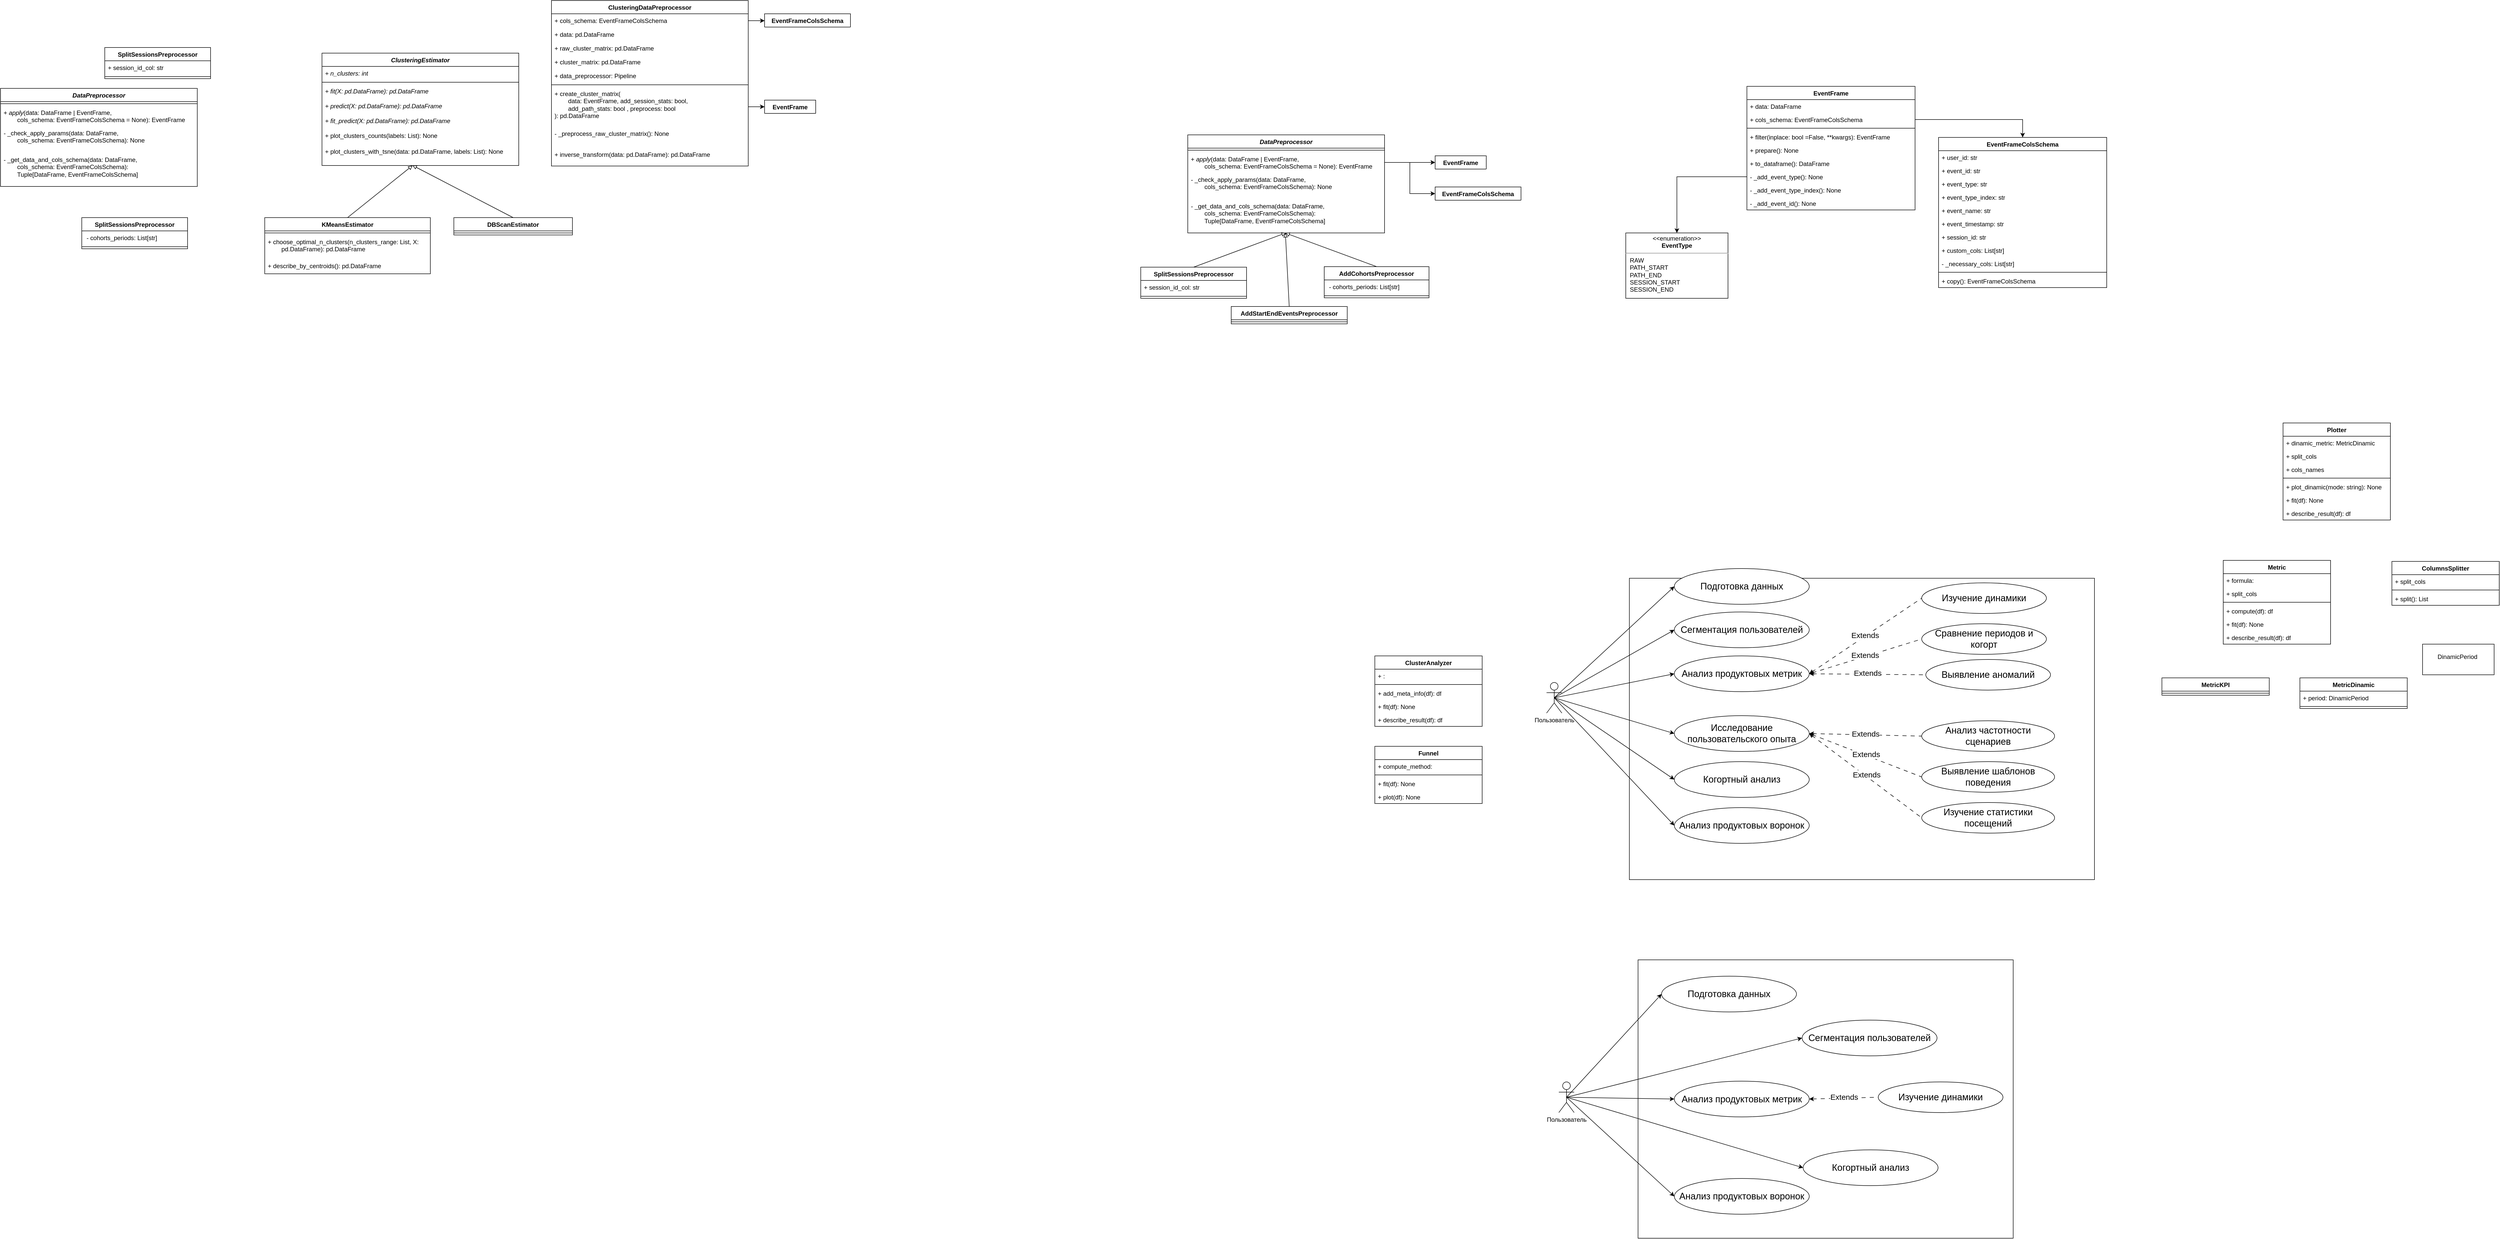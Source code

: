 <mxfile version="24.0.4" type="device" pages="2">
  <diagram name="Варианты использования" id="MI1J2-CqYYGbUAztLc2I">
    <mxGraphModel dx="5300" dy="2458" grid="0" gridSize="10" guides="1" tooltips="1" connect="1" arrows="1" fold="1" page="0" pageScale="1" pageWidth="827" pageHeight="1169" math="0" shadow="0">
      <root>
        <mxCell id="0" />
        <mxCell id="1" parent="0" />
        <mxCell id="r9iq1MVezSwC2UUuFci2-1" value="" style="rounded=0;whiteSpace=wrap;html=1;" parent="1" vertex="1">
          <mxGeometry x="138" y="171" width="910" height="590" as="geometry" />
        </mxCell>
        <mxCell id="r9iq1MVezSwC2UUuFci2-33" style="rounded=0;orthogonalLoop=1;jettySize=auto;html=1;exitX=1;exitY=0.5;exitDx=0;exitDy=0;entryX=0;entryY=0.5;entryDx=0;entryDy=0;dashed=1;dashPattern=8 8;startArrow=classic;startFill=1;endArrow=none;endFill=0;" parent="1" source="DE8UUsNk8c3EbBQs2PeT-8" target="r9iq1MVezSwC2UUuFci2-12" edge="1">
          <mxGeometry relative="1" as="geometry">
            <mxPoint x="480.0" y="360" as="sourcePoint" />
          </mxGeometry>
        </mxCell>
        <mxCell id="r9iq1MVezSwC2UUuFci2-36" value="Extends" style="edgeLabel;html=1;align=center;verticalAlign=middle;resizable=0;points=[];fontSize=15;" parent="r9iq1MVezSwC2UUuFci2-33" vertex="1" connectable="0">
          <mxGeometry x="0.0" y="3" relative="1" as="geometry">
            <mxPoint as="offset" />
          </mxGeometry>
        </mxCell>
        <mxCell id="r9iq1MVezSwC2UUuFci2-8" value="&lt;font style=&quot;font-size: 18px;&quot;&gt;Исследование пользовательского опыта&lt;/font&gt;" style="ellipse;whiteSpace=wrap;html=1;fontSize=18;" parent="1" vertex="1">
          <mxGeometry x="226" y="440" width="264" height="70" as="geometry" />
        </mxCell>
        <mxCell id="r9iq1MVezSwC2UUuFci2-10" value="&lt;font style=&quot;font-size: 18px;&quot;&gt;Выявление аномалий&lt;/font&gt;" style="ellipse;whiteSpace=wrap;html=1;fontSize=18;" parent="1" vertex="1">
          <mxGeometry x="718" y="330" width="244" height="60" as="geometry" />
        </mxCell>
        <mxCell id="r9iq1MVezSwC2UUuFci2-11" value="&lt;font style=&quot;font-size: 18px;&quot;&gt;Сравнение периодов и когорт&lt;/font&gt;" style="ellipse;whiteSpace=wrap;html=1;fontSize=18;" parent="1" vertex="1">
          <mxGeometry x="710" y="260" width="244" height="60" as="geometry" />
        </mxCell>
        <mxCell id="r9iq1MVezSwC2UUuFci2-12" value="&lt;font style=&quot;font-size: 18px;&quot;&gt;Изучение динамики&lt;/font&gt;" style="ellipse;whiteSpace=wrap;html=1;fontSize=18;" parent="1" vertex="1">
          <mxGeometry x="710" y="180" width="244" height="60" as="geometry" />
        </mxCell>
        <mxCell id="r9iq1MVezSwC2UUuFci2-13" value="&lt;font style=&quot;font-size: 18px;&quot;&gt;Изучение статистики посещений&lt;/font&gt;" style="ellipse;whiteSpace=wrap;html=1;fontSize=18;" parent="1" vertex="1">
          <mxGeometry x="710" y="610" width="260" height="60" as="geometry" />
        </mxCell>
        <mxCell id="r9iq1MVezSwC2UUuFci2-14" value="&lt;font style=&quot;font-size: 18px;&quot;&gt;Выявление шаблонов поведения&lt;/font&gt;" style="ellipse;whiteSpace=wrap;html=1;fontSize=18;" parent="1" vertex="1">
          <mxGeometry x="710" y="530" width="260" height="60" as="geometry" />
        </mxCell>
        <mxCell id="r9iq1MVezSwC2UUuFci2-15" value="&lt;font style=&quot;font-size: 18px;&quot;&gt;Анализ частотности сценариев&lt;/font&gt;" style="ellipse;whiteSpace=wrap;html=1;fontSize=18;" parent="1" vertex="1">
          <mxGeometry x="710" y="450" width="260" height="60" as="geometry" />
        </mxCell>
        <mxCell id="r9iq1MVezSwC2UUuFci2-26" style="rounded=0;orthogonalLoop=1;jettySize=auto;html=1;exitX=0.5;exitY=0.5;exitDx=0;exitDy=0;exitPerimeter=0;entryX=0;entryY=0.5;entryDx=0;entryDy=0;" parent="1" source="r9iq1MVezSwC2UUuFci2-25" target="DE8UUsNk8c3EbBQs2PeT-5" edge="1">
          <mxGeometry relative="1" as="geometry">
            <mxPoint x="230" y="180" as="targetPoint" />
          </mxGeometry>
        </mxCell>
        <mxCell id="r9iq1MVezSwC2UUuFci2-27" style="rounded=0;orthogonalLoop=1;jettySize=auto;html=1;exitX=0.5;exitY=0.5;exitDx=0;exitDy=0;exitPerimeter=0;entryX=0;entryY=0.5;entryDx=0;entryDy=0;" parent="1" source="r9iq1MVezSwC2UUuFci2-25" target="DE8UUsNk8c3EbBQs2PeT-8" edge="1">
          <mxGeometry relative="1" as="geometry">
            <mxPoint x="219.5" y="360" as="targetPoint" />
          </mxGeometry>
        </mxCell>
        <mxCell id="r9iq1MVezSwC2UUuFci2-28" style="rounded=0;orthogonalLoop=1;jettySize=auto;html=1;exitX=0.5;exitY=0.5;exitDx=0;exitDy=0;exitPerimeter=0;entryX=0;entryY=0.5;entryDx=0;entryDy=0;" parent="1" source="r9iq1MVezSwC2UUuFci2-25" target="r9iq1MVezSwC2UUuFci2-8" edge="1">
          <mxGeometry relative="1" as="geometry" />
        </mxCell>
        <mxCell id="r9iq1MVezSwC2UUuFci2-29" style="rounded=0;orthogonalLoop=1;jettySize=auto;html=1;exitX=0.5;exitY=0.5;exitDx=0;exitDy=0;exitPerimeter=0;entryX=0;entryY=0.5;entryDx=0;entryDy=0;" parent="1" source="r9iq1MVezSwC2UUuFci2-25" target="DE8UUsNk8c3EbBQs2PeT-10" edge="1">
          <mxGeometry relative="1" as="geometry">
            <mxPoint x="217.0" y="675" as="targetPoint" />
          </mxGeometry>
        </mxCell>
        <mxCell id="DE8UUsNk8c3EbBQs2PeT-3" style="rounded=0;orthogonalLoop=1;jettySize=auto;html=1;exitX=0.5;exitY=0.5;exitDx=0;exitDy=0;exitPerimeter=0;entryX=0;entryY=0.5;entryDx=0;entryDy=0;" parent="1" source="r9iq1MVezSwC2UUuFci2-25" target="DE8UUsNk8c3EbBQs2PeT-6" edge="1">
          <mxGeometry relative="1" as="geometry">
            <mxPoint x="230" y="270" as="targetPoint" />
          </mxGeometry>
        </mxCell>
        <mxCell id="DE8UUsNk8c3EbBQs2PeT-4" style="rounded=0;orthogonalLoop=1;jettySize=auto;html=1;exitX=0.5;exitY=0.5;exitDx=0;exitDy=0;exitPerimeter=0;entryX=0;entryY=0.5;entryDx=0;entryDy=0;" parent="1" source="r9iq1MVezSwC2UUuFci2-25" target="DE8UUsNk8c3EbBQs2PeT-9" edge="1">
          <mxGeometry relative="1" as="geometry">
            <mxPoint x="217.0" y="585" as="targetPoint" />
          </mxGeometry>
        </mxCell>
        <mxCell id="r9iq1MVezSwC2UUuFci2-25" value="Пользователь" style="shape=umlActor;verticalLabelPosition=bottom;verticalAlign=top;html=1;outlineConnect=0;" parent="1" vertex="1">
          <mxGeometry x="-24" y="375" width="30" height="60" as="geometry" />
        </mxCell>
        <mxCell id="r9iq1MVezSwC2UUuFci2-40" style="rounded=0;orthogonalLoop=1;jettySize=auto;html=1;exitX=1;exitY=0.5;exitDx=0;exitDy=0;entryX=0;entryY=0.5;entryDx=0;entryDy=0;dashed=1;dashPattern=8 8;startArrow=classic;startFill=1;endArrow=none;endFill=0;" parent="1" source="DE8UUsNk8c3EbBQs2PeT-8" target="r9iq1MVezSwC2UUuFci2-11" edge="1">
          <mxGeometry relative="1" as="geometry">
            <mxPoint x="480.0" y="360" as="sourcePoint" />
            <mxPoint x="750" y="292.5" as="targetPoint" />
          </mxGeometry>
        </mxCell>
        <mxCell id="r9iq1MVezSwC2UUuFci2-41" value="Extends" style="edgeLabel;html=1;align=center;verticalAlign=middle;resizable=0;points=[];fontSize=15;" parent="r9iq1MVezSwC2UUuFci2-40" vertex="1" connectable="0">
          <mxGeometry x="0.0" y="3" relative="1" as="geometry">
            <mxPoint as="offset" />
          </mxGeometry>
        </mxCell>
        <mxCell id="r9iq1MVezSwC2UUuFci2-42" style="rounded=0;orthogonalLoop=1;jettySize=auto;html=1;exitX=1;exitY=0.5;exitDx=0;exitDy=0;entryX=0;entryY=0.5;entryDx=0;entryDy=0;dashed=1;dashPattern=8 8;startArrow=classic;startFill=1;endArrow=none;endFill=0;" parent="1" source="DE8UUsNk8c3EbBQs2PeT-8" target="r9iq1MVezSwC2UUuFci2-10" edge="1">
          <mxGeometry relative="1" as="geometry">
            <mxPoint x="480.0" y="360" as="sourcePoint" />
            <mxPoint x="730" y="230" as="targetPoint" />
          </mxGeometry>
        </mxCell>
        <mxCell id="r9iq1MVezSwC2UUuFci2-43" value="Extends" style="edgeLabel;html=1;align=center;verticalAlign=middle;resizable=0;points=[];fontSize=15;" parent="r9iq1MVezSwC2UUuFci2-42" vertex="1" connectable="0">
          <mxGeometry x="0.0" y="3" relative="1" as="geometry">
            <mxPoint as="offset" />
          </mxGeometry>
        </mxCell>
        <mxCell id="r9iq1MVezSwC2UUuFci2-44" style="rounded=0;orthogonalLoop=1;jettySize=auto;html=1;exitX=1;exitY=0.5;exitDx=0;exitDy=0;entryX=0;entryY=0.5;entryDx=0;entryDy=0;dashed=1;dashPattern=8 8;startArrow=classic;startFill=1;endArrow=none;endFill=0;" parent="1" source="r9iq1MVezSwC2UUuFci2-8" target="r9iq1MVezSwC2UUuFci2-15" edge="1">
          <mxGeometry relative="1" as="geometry">
            <mxPoint x="510" y="390" as="sourcePoint" />
            <mxPoint x="740" y="240" as="targetPoint" />
          </mxGeometry>
        </mxCell>
        <mxCell id="r9iq1MVezSwC2UUuFci2-45" value="Extends" style="edgeLabel;html=1;align=center;verticalAlign=middle;resizable=0;points=[];fontSize=15;" parent="r9iq1MVezSwC2UUuFci2-44" vertex="1" connectable="0">
          <mxGeometry x="0.0" y="3" relative="1" as="geometry">
            <mxPoint as="offset" />
          </mxGeometry>
        </mxCell>
        <mxCell id="r9iq1MVezSwC2UUuFci2-46" style="rounded=0;orthogonalLoop=1;jettySize=auto;html=1;exitX=1;exitY=0.5;exitDx=0;exitDy=0;entryX=0;entryY=0.5;entryDx=0;entryDy=0;dashed=1;dashPattern=8 8;startArrow=classic;startFill=1;endArrow=none;endFill=0;" parent="1" source="r9iq1MVezSwC2UUuFci2-8" target="r9iq1MVezSwC2UUuFci2-14" edge="1">
          <mxGeometry relative="1" as="geometry">
            <mxPoint x="520" y="400" as="sourcePoint" />
            <mxPoint x="750" y="250" as="targetPoint" />
          </mxGeometry>
        </mxCell>
        <mxCell id="r9iq1MVezSwC2UUuFci2-47" value="Extends" style="edgeLabel;html=1;align=center;verticalAlign=middle;resizable=0;points=[];fontSize=15;" parent="r9iq1MVezSwC2UUuFci2-46" vertex="1" connectable="0">
          <mxGeometry x="0.0" y="3" relative="1" as="geometry">
            <mxPoint as="offset" />
          </mxGeometry>
        </mxCell>
        <mxCell id="r9iq1MVezSwC2UUuFci2-48" style="rounded=0;orthogonalLoop=1;jettySize=auto;html=1;exitX=1;exitY=0.5;exitDx=0;exitDy=0;entryX=0;entryY=0.5;entryDx=0;entryDy=0;dashed=1;dashPattern=8 8;startArrow=classic;startFill=1;endArrow=none;endFill=0;" parent="1" source="r9iq1MVezSwC2UUuFci2-8" target="r9iq1MVezSwC2UUuFci2-13" edge="1">
          <mxGeometry relative="1" as="geometry">
            <mxPoint x="530" y="410" as="sourcePoint" />
            <mxPoint x="760" y="260" as="targetPoint" />
          </mxGeometry>
        </mxCell>
        <mxCell id="r9iq1MVezSwC2UUuFci2-49" value="Extends" style="edgeLabel;html=1;align=center;verticalAlign=middle;resizable=0;points=[];fontSize=15;" parent="r9iq1MVezSwC2UUuFci2-48" vertex="1" connectable="0">
          <mxGeometry x="0.0" y="3" relative="1" as="geometry">
            <mxPoint as="offset" />
          </mxGeometry>
        </mxCell>
        <mxCell id="DE8UUsNk8c3EbBQs2PeT-5" value="&lt;font style=&quot;font-size: 18px;&quot;&gt;Подготовка данных&lt;/font&gt;" style="ellipse;whiteSpace=wrap;html=1;fontSize=18;" parent="1" vertex="1">
          <mxGeometry x="226" y="152" width="264" height="70" as="geometry" />
        </mxCell>
        <mxCell id="DE8UUsNk8c3EbBQs2PeT-6" value="&lt;font style=&quot;font-size: 18px;&quot;&gt;Сегментация пользователей&lt;/font&gt;" style="ellipse;whiteSpace=wrap;html=1;fontSize=18;" parent="1" vertex="1">
          <mxGeometry x="226" y="237" width="264" height="70" as="geometry" />
        </mxCell>
        <mxCell id="DE8UUsNk8c3EbBQs2PeT-8" value="&lt;font style=&quot;font-size: 18px;&quot;&gt;Анализ продуктовых метрик&lt;/font&gt;" style="ellipse;whiteSpace=wrap;html=1;fontSize=18;" parent="1" vertex="1">
          <mxGeometry x="226" y="323" width="264" height="70" as="geometry" />
        </mxCell>
        <mxCell id="DE8UUsNk8c3EbBQs2PeT-9" value="&lt;font style=&quot;font-size: 18px;&quot;&gt;Когортный анализ&lt;/font&gt;" style="ellipse;whiteSpace=wrap;html=1;fontSize=18;" parent="1" vertex="1">
          <mxGeometry x="226" y="530" width="264" height="70" as="geometry" />
        </mxCell>
        <mxCell id="DE8UUsNk8c3EbBQs2PeT-10" value="&lt;font style=&quot;font-size: 18px;&quot;&gt;Анализ продуктовых воронок&lt;/font&gt;" style="ellipse;whiteSpace=wrap;html=1;fontSize=18;" parent="1" vertex="1">
          <mxGeometry x="226" y="620" width="264" height="70" as="geometry" />
        </mxCell>
        <mxCell id="NcdvtF8w-zkPBYR_3BZk-1" value="&lt;i&gt;DataPreprocessor&lt;/i&gt;" style="swimlane;fontStyle=1;align=center;verticalAlign=top;childLayout=stackLayout;horizontal=1;startSize=26;horizontalStack=0;resizeParent=1;resizeParentMax=0;resizeLast=0;collapsible=1;marginBottom=0;whiteSpace=wrap;html=1;" parent="1" vertex="1">
          <mxGeometry x="-726" y="-697" width="385" height="192" as="geometry" />
        </mxCell>
        <mxCell id="NcdvtF8w-zkPBYR_3BZk-3" value="" style="line;strokeWidth=1;fillColor=none;align=left;verticalAlign=middle;spacingTop=-1;spacingLeft=3;spacingRight=3;rotatable=0;labelPosition=right;points=[];portConstraint=eastwest;strokeColor=inherit;" parent="NcdvtF8w-zkPBYR_3BZk-1" vertex="1">
          <mxGeometry y="26" width="385" height="8" as="geometry" />
        </mxCell>
        <mxCell id="NcdvtF8w-zkPBYR_3BZk-4" value="+ &lt;i&gt;apply&lt;/i&gt;(data: DataFrame | EventFrame,&lt;div&gt;&lt;span style=&quot;white-space: pre;&quot;&gt;&#x9;&lt;/span&gt;cols_schema: EventFrameColsSchema = None): EventFrame&lt;/div&gt;" style="text;strokeColor=none;fillColor=none;align=left;verticalAlign=top;spacingLeft=4;spacingRight=4;overflow=hidden;rotatable=0;points=[[0,0.5],[1,0.5]];portConstraint=eastwest;whiteSpace=wrap;html=1;" parent="NcdvtF8w-zkPBYR_3BZk-1" vertex="1">
          <mxGeometry y="34" width="385" height="40" as="geometry" />
        </mxCell>
        <mxCell id="AjbIfb4Vg5ZWpzhSD2t--40" value="&lt;i&gt;- &lt;/i&gt;_check_apply_params(data: DataFrame,&lt;br&gt;&lt;span style=&quot;background-color: initial;&quot;&gt;&lt;span style=&quot;white-space: pre;&quot;&gt;&#x9;&lt;/span&gt;cols_schema: EventFrameColsSchema&lt;/span&gt;): None" style="text;strokeColor=none;fillColor=none;align=left;verticalAlign=top;spacingLeft=4;spacingRight=4;overflow=hidden;rotatable=0;points=[[0,0.5],[1,0.5]];portConstraint=eastwest;whiteSpace=wrap;html=1;" parent="NcdvtF8w-zkPBYR_3BZk-1" vertex="1">
          <mxGeometry y="74" width="385" height="52" as="geometry" />
        </mxCell>
        <mxCell id="AjbIfb4Vg5ZWpzhSD2t--41" value="&lt;i&gt;- &lt;/i&gt;_get_data_and_cols_schema(data: DataFrame,&lt;br&gt;&lt;span style=&quot;background-color: initial;&quot;&gt;&lt;span style=&quot;white-space: pre;&quot;&gt;&#x9;&lt;/span&gt;cols_schema: EventFrameColsSchema&lt;/span&gt;):&amp;nbsp;&lt;div&gt;&lt;span style=&quot;white-space: pre;&quot;&gt;&#x9;&lt;/span&gt;Tuple[DataFrame, EventFrameColsSchema]&lt;/div&gt;" style="text;strokeColor=none;fillColor=none;align=left;verticalAlign=top;spacingLeft=4;spacingRight=4;overflow=hidden;rotatable=0;points=[[0,0.5],[1,0.5]];portConstraint=eastwest;whiteSpace=wrap;html=1;" parent="NcdvtF8w-zkPBYR_3BZk-1" vertex="1">
          <mxGeometry y="126" width="385" height="66" as="geometry" />
        </mxCell>
        <mxCell id="fN45uCllA25SNhMF04AW-1" value="&lt;div&gt;ClusterAnalyzer&lt;/div&gt;" style="swimlane;fontStyle=1;align=center;verticalAlign=top;childLayout=stackLayout;horizontal=1;startSize=26;horizontalStack=0;resizeParent=1;resizeParentMax=0;resizeLast=0;collapsible=1;marginBottom=0;whiteSpace=wrap;html=1;" parent="1" vertex="1">
          <mxGeometry x="-360" y="323" width="210" height="138" as="geometry" />
        </mxCell>
        <mxCell id="fN45uCllA25SNhMF04AW-2" value="+ :&amp;nbsp;" style="text;strokeColor=none;fillColor=none;align=left;verticalAlign=top;spacingLeft=4;spacingRight=4;overflow=hidden;rotatable=0;points=[[0,0.5],[1,0.5]];portConstraint=eastwest;whiteSpace=wrap;html=1;" parent="fN45uCllA25SNhMF04AW-1" vertex="1">
          <mxGeometry y="26" width="210" height="26" as="geometry" />
        </mxCell>
        <mxCell id="fN45uCllA25SNhMF04AW-3" value="" style="line;strokeWidth=1;fillColor=none;align=left;verticalAlign=middle;spacingTop=-1;spacingLeft=3;spacingRight=3;rotatable=0;labelPosition=right;points=[];portConstraint=eastwest;strokeColor=inherit;" parent="fN45uCllA25SNhMF04AW-1" vertex="1">
          <mxGeometry y="52" width="210" height="8" as="geometry" />
        </mxCell>
        <mxCell id="fN45uCllA25SNhMF04AW-4" value="+ add_meta_info(df): df" style="text;strokeColor=none;fillColor=none;align=left;verticalAlign=top;spacingLeft=4;spacingRight=4;overflow=hidden;rotatable=0;points=[[0,0.5],[1,0.5]];portConstraint=eastwest;whiteSpace=wrap;html=1;" parent="fN45uCllA25SNhMF04AW-1" vertex="1">
          <mxGeometry y="60" width="210" height="26" as="geometry" />
        </mxCell>
        <mxCell id="fN45uCllA25SNhMF04AW-5" value="+ fit(df): None" style="text;strokeColor=none;fillColor=none;align=left;verticalAlign=top;spacingLeft=4;spacingRight=4;overflow=hidden;rotatable=0;points=[[0,0.5],[1,0.5]];portConstraint=eastwest;whiteSpace=wrap;html=1;" parent="fN45uCllA25SNhMF04AW-1" vertex="1">
          <mxGeometry y="86" width="210" height="26" as="geometry" />
        </mxCell>
        <mxCell id="fN45uCllA25SNhMF04AW-6" value="+ describe_result(df): df" style="text;strokeColor=none;fillColor=none;align=left;verticalAlign=top;spacingLeft=4;spacingRight=4;overflow=hidden;rotatable=0;points=[[0,0.5],[1,0.5]];portConstraint=eastwest;whiteSpace=wrap;html=1;" parent="fN45uCllA25SNhMF04AW-1" vertex="1">
          <mxGeometry y="112" width="210" height="26" as="geometry" />
        </mxCell>
        <mxCell id="fN45uCllA25SNhMF04AW-7" value="&lt;div&gt;Funnel&lt;/div&gt;" style="swimlane;fontStyle=1;align=center;verticalAlign=top;childLayout=stackLayout;horizontal=1;startSize=26;horizontalStack=0;resizeParent=1;resizeParentMax=0;resizeLast=0;collapsible=1;marginBottom=0;whiteSpace=wrap;html=1;" parent="1" vertex="1">
          <mxGeometry x="-360" y="500" width="210" height="112" as="geometry" />
        </mxCell>
        <mxCell id="fN45uCllA25SNhMF04AW-8" value="+ compute_method:&amp;nbsp;" style="text;strokeColor=none;fillColor=none;align=left;verticalAlign=top;spacingLeft=4;spacingRight=4;overflow=hidden;rotatable=0;points=[[0,0.5],[1,0.5]];portConstraint=eastwest;whiteSpace=wrap;html=1;" parent="fN45uCllA25SNhMF04AW-7" vertex="1">
          <mxGeometry y="26" width="210" height="26" as="geometry" />
        </mxCell>
        <mxCell id="fN45uCllA25SNhMF04AW-9" value="" style="line;strokeWidth=1;fillColor=none;align=left;verticalAlign=middle;spacingTop=-1;spacingLeft=3;spacingRight=3;rotatable=0;labelPosition=right;points=[];portConstraint=eastwest;strokeColor=inherit;" parent="fN45uCllA25SNhMF04AW-7" vertex="1">
          <mxGeometry y="52" width="210" height="8" as="geometry" />
        </mxCell>
        <mxCell id="fN45uCllA25SNhMF04AW-11" value="+ fit(df): None" style="text;strokeColor=none;fillColor=none;align=left;verticalAlign=top;spacingLeft=4;spacingRight=4;overflow=hidden;rotatable=0;points=[[0,0.5],[1,0.5]];portConstraint=eastwest;whiteSpace=wrap;html=1;" parent="fN45uCllA25SNhMF04AW-7" vertex="1">
          <mxGeometry y="60" width="210" height="26" as="geometry" />
        </mxCell>
        <mxCell id="fN45uCllA25SNhMF04AW-12" value="+ plot(df): None" style="text;strokeColor=none;fillColor=none;align=left;verticalAlign=top;spacingLeft=4;spacingRight=4;overflow=hidden;rotatable=0;points=[[0,0.5],[1,0.5]];portConstraint=eastwest;whiteSpace=wrap;html=1;" parent="fN45uCllA25SNhMF04AW-7" vertex="1">
          <mxGeometry y="86" width="210" height="26" as="geometry" />
        </mxCell>
        <mxCell id="fN45uCllA25SNhMF04AW-13" value="&lt;div&gt;Metric&lt;/div&gt;" style="swimlane;fontStyle=1;align=center;verticalAlign=top;childLayout=stackLayout;horizontal=1;startSize=26;horizontalStack=0;resizeParent=1;resizeParentMax=0;resizeLast=0;collapsible=1;marginBottom=0;whiteSpace=wrap;html=1;" parent="1" vertex="1">
          <mxGeometry x="1300" y="136" width="210" height="164" as="geometry" />
        </mxCell>
        <mxCell id="fN45uCllA25SNhMF04AW-14" value="+ formula:&amp;nbsp;" style="text;strokeColor=none;fillColor=none;align=left;verticalAlign=top;spacingLeft=4;spacingRight=4;overflow=hidden;rotatable=0;points=[[0,0.5],[1,0.5]];portConstraint=eastwest;whiteSpace=wrap;html=1;" parent="fN45uCllA25SNhMF04AW-13" vertex="1">
          <mxGeometry y="26" width="210" height="26" as="geometry" />
        </mxCell>
        <mxCell id="fN45uCllA25SNhMF04AW-19" value="+ split_cols" style="text;strokeColor=none;fillColor=none;align=left;verticalAlign=top;spacingLeft=4;spacingRight=4;overflow=hidden;rotatable=0;points=[[0,0.5],[1,0.5]];portConstraint=eastwest;whiteSpace=wrap;html=1;" parent="fN45uCllA25SNhMF04AW-13" vertex="1">
          <mxGeometry y="52" width="210" height="26" as="geometry" />
        </mxCell>
        <mxCell id="fN45uCllA25SNhMF04AW-15" value="" style="line;strokeWidth=1;fillColor=none;align=left;verticalAlign=middle;spacingTop=-1;spacingLeft=3;spacingRight=3;rotatable=0;labelPosition=right;points=[];portConstraint=eastwest;strokeColor=inherit;" parent="fN45uCllA25SNhMF04AW-13" vertex="1">
          <mxGeometry y="78" width="210" height="8" as="geometry" />
        </mxCell>
        <mxCell id="fN45uCllA25SNhMF04AW-16" value="+ compute(df): df" style="text;strokeColor=none;fillColor=none;align=left;verticalAlign=top;spacingLeft=4;spacingRight=4;overflow=hidden;rotatable=0;points=[[0,0.5],[1,0.5]];portConstraint=eastwest;whiteSpace=wrap;html=1;" parent="fN45uCllA25SNhMF04AW-13" vertex="1">
          <mxGeometry y="86" width="210" height="26" as="geometry" />
        </mxCell>
        <mxCell id="fN45uCllA25SNhMF04AW-17" value="+ fit(df): None" style="text;strokeColor=none;fillColor=none;align=left;verticalAlign=top;spacingLeft=4;spacingRight=4;overflow=hidden;rotatable=0;points=[[0,0.5],[1,0.5]];portConstraint=eastwest;whiteSpace=wrap;html=1;" parent="fN45uCllA25SNhMF04AW-13" vertex="1">
          <mxGeometry y="112" width="210" height="26" as="geometry" />
        </mxCell>
        <mxCell id="fN45uCllA25SNhMF04AW-18" value="+ describe_result(df): df" style="text;strokeColor=none;fillColor=none;align=left;verticalAlign=top;spacingLeft=4;spacingRight=4;overflow=hidden;rotatable=0;points=[[0,0.5],[1,0.5]];portConstraint=eastwest;whiteSpace=wrap;html=1;" parent="fN45uCllA25SNhMF04AW-13" vertex="1">
          <mxGeometry y="138" width="210" height="26" as="geometry" />
        </mxCell>
        <mxCell id="6OuVmEF2wMcvrHMAtNHj-1" value="&lt;div&gt;ColumnsSplitter&lt;/div&gt;" style="swimlane;fontStyle=1;align=center;verticalAlign=top;childLayout=stackLayout;horizontal=1;startSize=26;horizontalStack=0;resizeParent=1;resizeParentMax=0;resizeLast=0;collapsible=1;marginBottom=0;whiteSpace=wrap;html=1;" parent="1" vertex="1">
          <mxGeometry x="1630" y="138" width="210" height="86" as="geometry" />
        </mxCell>
        <mxCell id="6OuVmEF2wMcvrHMAtNHj-3" value="+ split_cols" style="text;strokeColor=none;fillColor=none;align=left;verticalAlign=top;spacingLeft=4;spacingRight=4;overflow=hidden;rotatable=0;points=[[0,0.5],[1,0.5]];portConstraint=eastwest;whiteSpace=wrap;html=1;" parent="6OuVmEF2wMcvrHMAtNHj-1" vertex="1">
          <mxGeometry y="26" width="210" height="26" as="geometry" />
        </mxCell>
        <mxCell id="6OuVmEF2wMcvrHMAtNHj-4" value="" style="line;strokeWidth=1;fillColor=none;align=left;verticalAlign=middle;spacingTop=-1;spacingLeft=3;spacingRight=3;rotatable=0;labelPosition=right;points=[];portConstraint=eastwest;strokeColor=inherit;" parent="6OuVmEF2wMcvrHMAtNHj-1" vertex="1">
          <mxGeometry y="52" width="210" height="8" as="geometry" />
        </mxCell>
        <mxCell id="6OuVmEF2wMcvrHMAtNHj-5" value="+ split(): List" style="text;strokeColor=none;fillColor=none;align=left;verticalAlign=top;spacingLeft=4;spacingRight=4;overflow=hidden;rotatable=0;points=[[0,0.5],[1,0.5]];portConstraint=eastwest;whiteSpace=wrap;html=1;" parent="6OuVmEF2wMcvrHMAtNHj-1" vertex="1">
          <mxGeometry y="60" width="210" height="26" as="geometry" />
        </mxCell>
        <mxCell id="9wTcS0zKmHYvsmKBRYGw-1" value="&lt;div&gt;EventFrame&lt;/div&gt;" style="swimlane;fontStyle=1;align=center;verticalAlign=top;childLayout=stackLayout;horizontal=1;startSize=26;horizontalStack=0;resizeParent=1;resizeParentMax=0;resizeLast=0;collapsible=1;marginBottom=0;whiteSpace=wrap;html=1;" parent="1" vertex="1">
          <mxGeometry x="368" y="-792" width="329" height="242" as="geometry" />
        </mxCell>
        <mxCell id="9wTcS0zKmHYvsmKBRYGw-2" value="+ data: DataFrame&lt;span style=&quot;background-color: initial;&quot;&gt;&amp;nbsp;&lt;/span&gt;" style="text;strokeColor=none;fillColor=none;align=left;verticalAlign=top;spacingLeft=4;spacingRight=4;overflow=hidden;rotatable=0;points=[[0,0.5],[1,0.5]];portConstraint=eastwest;whiteSpace=wrap;html=1;" parent="9wTcS0zKmHYvsmKBRYGw-1" vertex="1">
          <mxGeometry y="26" width="329" height="26" as="geometry" />
        </mxCell>
        <mxCell id="9wTcS0zKmHYvsmKBRYGw-5" value="+ cols_schema:&amp;nbsp;EventFrameColsSchema" style="text;strokeColor=none;fillColor=none;align=left;verticalAlign=top;spacingLeft=4;spacingRight=4;overflow=hidden;rotatable=0;points=[[0,0.5],[1,0.5]];portConstraint=eastwest;whiteSpace=wrap;html=1;" parent="9wTcS0zKmHYvsmKBRYGw-1" vertex="1">
          <mxGeometry y="52" width="329" height="26" as="geometry" />
        </mxCell>
        <mxCell id="9wTcS0zKmHYvsmKBRYGw-3" value="" style="line;strokeWidth=1;fillColor=none;align=left;verticalAlign=middle;spacingTop=-1;spacingLeft=3;spacingRight=3;rotatable=0;labelPosition=right;points=[];portConstraint=eastwest;strokeColor=inherit;" parent="9wTcS0zKmHYvsmKBRYGw-1" vertex="1">
          <mxGeometry y="78" width="329" height="8" as="geometry" />
        </mxCell>
        <mxCell id="9wTcS0zKmHYvsmKBRYGw-4" value="+ filter(inplace: bool =False, **kwargs): EventFrame" style="text;strokeColor=none;fillColor=none;align=left;verticalAlign=top;spacingLeft=4;spacingRight=4;overflow=hidden;rotatable=0;points=[[0,0.5],[1,0.5]];portConstraint=eastwest;whiteSpace=wrap;html=1;" parent="9wTcS0zKmHYvsmKBRYGw-1" vertex="1">
          <mxGeometry y="86" width="329" height="26" as="geometry" />
        </mxCell>
        <mxCell id="AjbIfb4Vg5ZWpzhSD2t--1" value="+ prepare(): None" style="text;strokeColor=none;fillColor=none;align=left;verticalAlign=top;spacingLeft=4;spacingRight=4;overflow=hidden;rotatable=0;points=[[0,0.5],[1,0.5]];portConstraint=eastwest;whiteSpace=wrap;html=1;" parent="9wTcS0zKmHYvsmKBRYGw-1" vertex="1">
          <mxGeometry y="112" width="329" height="26" as="geometry" />
        </mxCell>
        <mxCell id="AjbIfb4Vg5ZWpzhSD2t--8" value="+ to_dataframe(): DataFrame" style="text;strokeColor=none;fillColor=none;align=left;verticalAlign=top;spacingLeft=4;spacingRight=4;overflow=hidden;rotatable=0;points=[[0,0.5],[1,0.5]];portConstraint=eastwest;whiteSpace=wrap;html=1;" parent="9wTcS0zKmHYvsmKBRYGw-1" vertex="1">
          <mxGeometry y="138" width="329" height="26" as="geometry" />
        </mxCell>
        <mxCell id="AjbIfb4Vg5ZWpzhSD2t--25" value="- _add_event_type(): None" style="text;strokeColor=none;fillColor=none;align=left;verticalAlign=top;spacingLeft=4;spacingRight=4;overflow=hidden;rotatable=0;points=[[0,0.5],[1,0.5]];portConstraint=eastwest;whiteSpace=wrap;html=1;" parent="9wTcS0zKmHYvsmKBRYGw-1" vertex="1">
          <mxGeometry y="164" width="329" height="26" as="geometry" />
        </mxCell>
        <mxCell id="AjbIfb4Vg5ZWpzhSD2t--26" value="- _add_event_type_index(): None" style="text;strokeColor=none;fillColor=none;align=left;verticalAlign=top;spacingLeft=4;spacingRight=4;overflow=hidden;rotatable=0;points=[[0,0.5],[1,0.5]];portConstraint=eastwest;whiteSpace=wrap;html=1;" parent="9wTcS0zKmHYvsmKBRYGw-1" vertex="1">
          <mxGeometry y="190" width="329" height="26" as="geometry" />
        </mxCell>
        <mxCell id="AjbIfb4Vg5ZWpzhSD2t--36" value="- _add_event_id(): None" style="text;strokeColor=none;fillColor=none;align=left;verticalAlign=top;spacingLeft=4;spacingRight=4;overflow=hidden;rotatable=0;points=[[0,0.5],[1,0.5]];portConstraint=eastwest;whiteSpace=wrap;html=1;" parent="9wTcS0zKmHYvsmKBRYGw-1" vertex="1">
          <mxGeometry y="216" width="329" height="26" as="geometry" />
        </mxCell>
        <mxCell id="9wTcS0zKmHYvsmKBRYGw-8" value="&lt;div&gt;MetricDinamic&lt;/div&gt;" style="swimlane;fontStyle=1;align=center;verticalAlign=top;childLayout=stackLayout;horizontal=1;startSize=26;horizontalStack=0;resizeParent=1;resizeParentMax=0;resizeLast=0;collapsible=1;marginBottom=0;whiteSpace=wrap;html=1;" parent="1" vertex="1">
          <mxGeometry x="1450" y="366" width="210" height="60" as="geometry" />
        </mxCell>
        <mxCell id="9wTcS0zKmHYvsmKBRYGw-9" value="+ period: DinamicPeriod&amp;nbsp;" style="text;strokeColor=none;fillColor=none;align=left;verticalAlign=top;spacingLeft=4;spacingRight=4;overflow=hidden;rotatable=0;points=[[0,0.5],[1,0.5]];portConstraint=eastwest;whiteSpace=wrap;html=1;" parent="9wTcS0zKmHYvsmKBRYGw-8" vertex="1">
          <mxGeometry y="26" width="210" height="26" as="geometry" />
        </mxCell>
        <mxCell id="9wTcS0zKmHYvsmKBRYGw-11" value="" style="line;strokeWidth=1;fillColor=none;align=left;verticalAlign=middle;spacingTop=-1;spacingLeft=3;spacingRight=3;rotatable=0;labelPosition=right;points=[];portConstraint=eastwest;strokeColor=inherit;" parent="9wTcS0zKmHYvsmKBRYGw-8" vertex="1">
          <mxGeometry y="52" width="210" height="8" as="geometry" />
        </mxCell>
        <mxCell id="9wTcS0zKmHYvsmKBRYGw-15" value="&lt;p style=&quot;margin:0px;margin-top:4px;text-align:center;&quot;&gt;&lt;br&gt;&lt;span style=&quot;text-align: left;&quot;&gt;DinamicPeriod&amp;nbsp;&lt;/span&gt;&lt;br&gt;&lt;/p&gt;" style="verticalAlign=top;align=left;overflow=fill;html=1;whiteSpace=wrap;" parent="1" vertex="1">
          <mxGeometry x="1690" y="300" width="140" height="60" as="geometry" />
        </mxCell>
        <mxCell id="9wTcS0zKmHYvsmKBRYGw-16" value="&lt;div&gt;MetricKPI&lt;/div&gt;" style="swimlane;fontStyle=1;align=center;verticalAlign=top;childLayout=stackLayout;horizontal=1;startSize=26;horizontalStack=0;resizeParent=1;resizeParentMax=0;resizeLast=0;collapsible=1;marginBottom=0;whiteSpace=wrap;html=1;" parent="1" vertex="1">
          <mxGeometry x="1180" y="366" width="210" height="34" as="geometry" />
        </mxCell>
        <mxCell id="9wTcS0zKmHYvsmKBRYGw-18" value="" style="line;strokeWidth=1;fillColor=none;align=left;verticalAlign=middle;spacingTop=-1;spacingLeft=3;spacingRight=3;rotatable=0;labelPosition=right;points=[];portConstraint=eastwest;strokeColor=inherit;" parent="9wTcS0zKmHYvsmKBRYGw-16" vertex="1">
          <mxGeometry y="26" width="210" height="8" as="geometry" />
        </mxCell>
        <mxCell id="9wTcS0zKmHYvsmKBRYGw-19" value="&lt;div&gt;Plotter&lt;/div&gt;" style="swimlane;fontStyle=1;align=center;verticalAlign=top;childLayout=stackLayout;horizontal=1;startSize=26;horizontalStack=0;resizeParent=1;resizeParentMax=0;resizeLast=0;collapsible=1;marginBottom=0;whiteSpace=wrap;html=1;" parent="1" vertex="1">
          <mxGeometry x="1417" y="-133" width="210" height="190" as="geometry" />
        </mxCell>
        <mxCell id="9wTcS0zKmHYvsmKBRYGw-20" value="+ dinamic_metric: MetricDinamic&amp;nbsp;" style="text;strokeColor=none;fillColor=none;align=left;verticalAlign=top;spacingLeft=4;spacingRight=4;overflow=hidden;rotatable=0;points=[[0,0.5],[1,0.5]];portConstraint=eastwest;whiteSpace=wrap;html=1;" parent="9wTcS0zKmHYvsmKBRYGw-19" vertex="1">
          <mxGeometry y="26" width="210" height="26" as="geometry" />
        </mxCell>
        <mxCell id="9wTcS0zKmHYvsmKBRYGw-21" value="+ split_cols" style="text;strokeColor=none;fillColor=none;align=left;verticalAlign=top;spacingLeft=4;spacingRight=4;overflow=hidden;rotatable=0;points=[[0,0.5],[1,0.5]];portConstraint=eastwest;whiteSpace=wrap;html=1;" parent="9wTcS0zKmHYvsmKBRYGw-19" vertex="1">
          <mxGeometry y="52" width="210" height="26" as="geometry" />
        </mxCell>
        <mxCell id="9wTcS0zKmHYvsmKBRYGw-26" value="+ cols_names" style="text;strokeColor=none;fillColor=none;align=left;verticalAlign=top;spacingLeft=4;spacingRight=4;overflow=hidden;rotatable=0;points=[[0,0.5],[1,0.5]];portConstraint=eastwest;whiteSpace=wrap;html=1;" parent="9wTcS0zKmHYvsmKBRYGw-19" vertex="1">
          <mxGeometry y="78" width="210" height="26" as="geometry" />
        </mxCell>
        <mxCell id="9wTcS0zKmHYvsmKBRYGw-22" value="" style="line;strokeWidth=1;fillColor=none;align=left;verticalAlign=middle;spacingTop=-1;spacingLeft=3;spacingRight=3;rotatable=0;labelPosition=right;points=[];portConstraint=eastwest;strokeColor=inherit;" parent="9wTcS0zKmHYvsmKBRYGw-19" vertex="1">
          <mxGeometry y="104" width="210" height="8" as="geometry" />
        </mxCell>
        <mxCell id="9wTcS0zKmHYvsmKBRYGw-23" value="+ plot_dinamic(mode: string): None" style="text;strokeColor=none;fillColor=none;align=left;verticalAlign=top;spacingLeft=4;spacingRight=4;overflow=hidden;rotatable=0;points=[[0,0.5],[1,0.5]];portConstraint=eastwest;whiteSpace=wrap;html=1;" parent="9wTcS0zKmHYvsmKBRYGw-19" vertex="1">
          <mxGeometry y="112" width="210" height="26" as="geometry" />
        </mxCell>
        <mxCell id="9wTcS0zKmHYvsmKBRYGw-24" value="+ fit(df): None" style="text;strokeColor=none;fillColor=none;align=left;verticalAlign=top;spacingLeft=4;spacingRight=4;overflow=hidden;rotatable=0;points=[[0,0.5],[1,0.5]];portConstraint=eastwest;whiteSpace=wrap;html=1;" parent="9wTcS0zKmHYvsmKBRYGw-19" vertex="1">
          <mxGeometry y="138" width="210" height="26" as="geometry" />
        </mxCell>
        <mxCell id="9wTcS0zKmHYvsmKBRYGw-25" value="+ describe_result(df): df" style="text;strokeColor=none;fillColor=none;align=left;verticalAlign=top;spacingLeft=4;spacingRight=4;overflow=hidden;rotatable=0;points=[[0,0.5],[1,0.5]];portConstraint=eastwest;whiteSpace=wrap;html=1;" parent="9wTcS0zKmHYvsmKBRYGw-19" vertex="1">
          <mxGeometry y="164" width="210" height="26" as="geometry" />
        </mxCell>
        <mxCell id="AjbIfb4Vg5ZWpzhSD2t--9" value="&lt;div&gt;EventFrameColsSchema&lt;/div&gt;" style="swimlane;fontStyle=1;align=center;verticalAlign=top;childLayout=stackLayout;horizontal=1;startSize=26;horizontalStack=0;resizeParent=1;resizeParentMax=0;resizeLast=0;collapsible=1;marginBottom=0;whiteSpace=wrap;html=1;" parent="1" vertex="1">
          <mxGeometry x="743" y="-692" width="329" height="294" as="geometry" />
        </mxCell>
        <mxCell id="AjbIfb4Vg5ZWpzhSD2t--10" value="+ user_id: str" style="text;strokeColor=none;fillColor=none;align=left;verticalAlign=top;spacingLeft=4;spacingRight=4;overflow=hidden;rotatable=0;points=[[0,0.5],[1,0.5]];portConstraint=eastwest;whiteSpace=wrap;html=1;" parent="AjbIfb4Vg5ZWpzhSD2t--9" vertex="1">
          <mxGeometry y="26" width="329" height="26" as="geometry" />
        </mxCell>
        <mxCell id="AjbIfb4Vg5ZWpzhSD2t--16" value="+ event_id: str" style="text;strokeColor=none;fillColor=none;align=left;verticalAlign=top;spacingLeft=4;spacingRight=4;overflow=hidden;rotatable=0;points=[[0,0.5],[1,0.5]];portConstraint=eastwest;whiteSpace=wrap;html=1;" parent="AjbIfb4Vg5ZWpzhSD2t--9" vertex="1">
          <mxGeometry y="52" width="329" height="26" as="geometry" />
        </mxCell>
        <mxCell id="AjbIfb4Vg5ZWpzhSD2t--17" value="+ event_type: str" style="text;strokeColor=none;fillColor=none;align=left;verticalAlign=top;spacingLeft=4;spacingRight=4;overflow=hidden;rotatable=0;points=[[0,0.5],[1,0.5]];portConstraint=eastwest;whiteSpace=wrap;html=1;" parent="AjbIfb4Vg5ZWpzhSD2t--9" vertex="1">
          <mxGeometry y="78" width="329" height="26" as="geometry" />
        </mxCell>
        <mxCell id="AjbIfb4Vg5ZWpzhSD2t--18" value="+ event_type_index: str" style="text;strokeColor=none;fillColor=none;align=left;verticalAlign=top;spacingLeft=4;spacingRight=4;overflow=hidden;rotatable=0;points=[[0,0.5],[1,0.5]];portConstraint=eastwest;whiteSpace=wrap;html=1;" parent="AjbIfb4Vg5ZWpzhSD2t--9" vertex="1">
          <mxGeometry y="104" width="329" height="26" as="geometry" />
        </mxCell>
        <mxCell id="AjbIfb4Vg5ZWpzhSD2t--19" value="+ event_name: str" style="text;strokeColor=none;fillColor=none;align=left;verticalAlign=top;spacingLeft=4;spacingRight=4;overflow=hidden;rotatable=0;points=[[0,0.5],[1,0.5]];portConstraint=eastwest;whiteSpace=wrap;html=1;" parent="AjbIfb4Vg5ZWpzhSD2t--9" vertex="1">
          <mxGeometry y="130" width="329" height="26" as="geometry" />
        </mxCell>
        <mxCell id="AjbIfb4Vg5ZWpzhSD2t--20" value="+ event_timestamp: str" style="text;strokeColor=none;fillColor=none;align=left;verticalAlign=top;spacingLeft=4;spacingRight=4;overflow=hidden;rotatable=0;points=[[0,0.5],[1,0.5]];portConstraint=eastwest;whiteSpace=wrap;html=1;" parent="AjbIfb4Vg5ZWpzhSD2t--9" vertex="1">
          <mxGeometry y="156" width="329" height="26" as="geometry" />
        </mxCell>
        <mxCell id="AjbIfb4Vg5ZWpzhSD2t--21" value="+ session_id: str" style="text;strokeColor=none;fillColor=none;align=left;verticalAlign=top;spacingLeft=4;spacingRight=4;overflow=hidden;rotatable=0;points=[[0,0.5],[1,0.5]];portConstraint=eastwest;whiteSpace=wrap;html=1;" parent="AjbIfb4Vg5ZWpzhSD2t--9" vertex="1">
          <mxGeometry y="182" width="329" height="26" as="geometry" />
        </mxCell>
        <mxCell id="AjbIfb4Vg5ZWpzhSD2t--22" value="+ custom_cols: List[str]" style="text;strokeColor=none;fillColor=none;align=left;verticalAlign=top;spacingLeft=4;spacingRight=4;overflow=hidden;rotatable=0;points=[[0,0.5],[1,0.5]];portConstraint=eastwest;whiteSpace=wrap;html=1;" parent="AjbIfb4Vg5ZWpzhSD2t--9" vertex="1">
          <mxGeometry y="208" width="329" height="26" as="geometry" />
        </mxCell>
        <mxCell id="AjbIfb4Vg5ZWpzhSD2t--39" value="- _necessary_cols: List[str]" style="text;strokeColor=none;fillColor=none;align=left;verticalAlign=top;spacingLeft=4;spacingRight=4;overflow=hidden;rotatable=0;points=[[0,0.5],[1,0.5]];portConstraint=eastwest;whiteSpace=wrap;html=1;" parent="AjbIfb4Vg5ZWpzhSD2t--9" vertex="1">
          <mxGeometry y="234" width="329" height="26" as="geometry" />
        </mxCell>
        <mxCell id="AjbIfb4Vg5ZWpzhSD2t--12" value="" style="line;strokeWidth=1;fillColor=none;align=left;verticalAlign=middle;spacingTop=-1;spacingLeft=3;spacingRight=3;rotatable=0;labelPosition=right;points=[];portConstraint=eastwest;strokeColor=inherit;" parent="AjbIfb4Vg5ZWpzhSD2t--9" vertex="1">
          <mxGeometry y="260" width="329" height="8" as="geometry" />
        </mxCell>
        <mxCell id="AjbIfb4Vg5ZWpzhSD2t--23" value="+ copy():&amp;nbsp;EventFrameColsSchema" style="text;strokeColor=none;fillColor=none;align=left;verticalAlign=top;spacingLeft=4;spacingRight=4;overflow=hidden;rotatable=0;points=[[0,0.5],[1,0.5]];portConstraint=eastwest;whiteSpace=wrap;html=1;" parent="AjbIfb4Vg5ZWpzhSD2t--9" vertex="1">
          <mxGeometry y="268" width="329" height="26" as="geometry" />
        </mxCell>
        <mxCell id="AjbIfb4Vg5ZWpzhSD2t--24" style="edgeStyle=orthogonalEdgeStyle;rounded=0;orthogonalLoop=1;jettySize=auto;html=1;exitX=1;exitY=0.5;exitDx=0;exitDy=0;entryX=0.5;entryY=0;entryDx=0;entryDy=0;" parent="1" source="9wTcS0zKmHYvsmKBRYGw-5" target="AjbIfb4Vg5ZWpzhSD2t--9" edge="1">
          <mxGeometry relative="1" as="geometry" />
        </mxCell>
        <mxCell id="AjbIfb4Vg5ZWpzhSD2t--37" value="&lt;p style=&quot;margin:0px;margin-top:4px;text-align:center;&quot;&gt;&amp;lt;&amp;lt;enumeration&amp;gt;&amp;gt;&lt;br&gt;&lt;b&gt;EventType&lt;/b&gt;&lt;br&gt;&lt;/p&gt;&lt;hr&gt;&lt;p style=&quot;margin:0px;margin-left:8px;text-align:left;&quot;&gt;RAW&lt;br&gt;PATH_START&lt;br&gt;PATH_END&lt;/p&gt;&lt;p style=&quot;margin:0px;margin-left:8px;text-align:left;&quot;&gt;SESSION_START&lt;/p&gt;&lt;p style=&quot;margin:0px;margin-left:8px;text-align:left;&quot;&gt;SESSION_END&lt;/p&gt;" style="shape=rect;html=1;overflow=fill;whiteSpace=wrap;" parent="1" vertex="1">
          <mxGeometry x="131" y="-505" width="200" height="128" as="geometry" />
        </mxCell>
        <mxCell id="AjbIfb4Vg5ZWpzhSD2t--38" style="edgeStyle=orthogonalEdgeStyle;rounded=0;orthogonalLoop=1;jettySize=auto;html=1;exitX=0;exitY=0.5;exitDx=0;exitDy=0;entryX=0.5;entryY=0;entryDx=0;entryDy=0;" parent="1" source="AjbIfb4Vg5ZWpzhSD2t--25" target="AjbIfb4Vg5ZWpzhSD2t--37" edge="1">
          <mxGeometry relative="1" as="geometry" />
        </mxCell>
        <mxCell id="AjbIfb4Vg5ZWpzhSD2t--56" style="rounded=0;orthogonalLoop=1;jettySize=auto;html=1;exitX=0.5;exitY=0;exitDx=0;exitDy=0;endArrow=block;endFill=0;entryX=0.499;entryY=0.998;entryDx=0;entryDy=0;entryPerimeter=0;" parent="1" source="AjbIfb4Vg5ZWpzhSD2t--42" target="AjbIfb4Vg5ZWpzhSD2t--41" edge="1">
          <mxGeometry relative="1" as="geometry" />
        </mxCell>
        <mxCell id="AjbIfb4Vg5ZWpzhSD2t--42" value="SplitSessionsPreprocessor" style="swimlane;fontStyle=1;align=center;verticalAlign=top;childLayout=stackLayout;horizontal=1;startSize=26;horizontalStack=0;resizeParent=1;resizeParentMax=0;resizeLast=0;collapsible=1;marginBottom=0;whiteSpace=wrap;html=1;" parent="1" vertex="1">
          <mxGeometry x="-818" y="-438" width="207" height="61" as="geometry" />
        </mxCell>
        <mxCell id="AjbIfb4Vg5ZWpzhSD2t--45" value="&lt;i&gt;+ &lt;/i&gt;session_id_col: str" style="text;strokeColor=none;fillColor=none;align=left;verticalAlign=top;spacingLeft=4;spacingRight=4;overflow=hidden;rotatable=0;points=[[0,0.5],[1,0.5]];portConstraint=eastwest;whiteSpace=wrap;html=1;" parent="AjbIfb4Vg5ZWpzhSD2t--42" vertex="1">
          <mxGeometry y="26" width="207" height="27" as="geometry" />
        </mxCell>
        <mxCell id="AjbIfb4Vg5ZWpzhSD2t--43" value="" style="line;strokeWidth=1;fillColor=none;align=left;verticalAlign=middle;spacingTop=-1;spacingLeft=3;spacingRight=3;rotatable=0;labelPosition=right;points=[];portConstraint=eastwest;strokeColor=inherit;" parent="AjbIfb4Vg5ZWpzhSD2t--42" vertex="1">
          <mxGeometry y="53" width="207" height="8" as="geometry" />
        </mxCell>
        <mxCell id="AjbIfb4Vg5ZWpzhSD2t--49" value="AddStartEndEventsPreprocessor" style="swimlane;fontStyle=1;align=center;verticalAlign=top;childLayout=stackLayout;horizontal=1;startSize=26;horizontalStack=0;resizeParent=1;resizeParentMax=0;resizeLast=0;collapsible=1;marginBottom=0;whiteSpace=wrap;html=1;" parent="1" vertex="1">
          <mxGeometry x="-641" y="-361" width="227" height="34" as="geometry" />
        </mxCell>
        <mxCell id="AjbIfb4Vg5ZWpzhSD2t--51" value="" style="line;strokeWidth=1;fillColor=none;align=left;verticalAlign=middle;spacingTop=-1;spacingLeft=3;spacingRight=3;rotatable=0;labelPosition=right;points=[];portConstraint=eastwest;strokeColor=inherit;" parent="AjbIfb4Vg5ZWpzhSD2t--49" vertex="1">
          <mxGeometry y="26" width="227" height="8" as="geometry" />
        </mxCell>
        <mxCell id="AjbIfb4Vg5ZWpzhSD2t--53" value="AddCohortsPreprocessor" style="swimlane;fontStyle=1;align=center;verticalAlign=top;childLayout=stackLayout;horizontal=1;startSize=26;horizontalStack=0;resizeParent=1;resizeParentMax=0;resizeLast=0;collapsible=1;marginBottom=0;whiteSpace=wrap;html=1;" parent="1" vertex="1">
          <mxGeometry x="-459" y="-439" width="205" height="61" as="geometry" />
        </mxCell>
        <mxCell id="AjbIfb4Vg5ZWpzhSD2t--54" value="&amp;nbsp;- cohorts_periods: List[str]" style="text;strokeColor=none;fillColor=none;align=left;verticalAlign=top;spacingLeft=4;spacingRight=4;overflow=hidden;rotatable=0;points=[[0,0.5],[1,0.5]];portConstraint=eastwest;whiteSpace=wrap;html=1;" parent="AjbIfb4Vg5ZWpzhSD2t--53" vertex="1">
          <mxGeometry y="26" width="205" height="27" as="geometry" />
        </mxCell>
        <mxCell id="AjbIfb4Vg5ZWpzhSD2t--55" value="" style="line;strokeWidth=1;fillColor=none;align=left;verticalAlign=middle;spacingTop=-1;spacingLeft=3;spacingRight=3;rotatable=0;labelPosition=right;points=[];portConstraint=eastwest;strokeColor=inherit;" parent="AjbIfb4Vg5ZWpzhSD2t--53" vertex="1">
          <mxGeometry y="53" width="205" height="8" as="geometry" />
        </mxCell>
        <mxCell id="AjbIfb4Vg5ZWpzhSD2t--57" style="rounded=0;orthogonalLoop=1;jettySize=auto;html=1;exitX=0.5;exitY=0;exitDx=0;exitDy=0;endArrow=block;endFill=0;entryX=0.496;entryY=1.002;entryDx=0;entryDy=0;entryPerimeter=0;" parent="1" source="AjbIfb4Vg5ZWpzhSD2t--49" target="AjbIfb4Vg5ZWpzhSD2t--41" edge="1">
          <mxGeometry relative="1" as="geometry">
            <mxPoint x="-572" y="-417" as="sourcePoint" />
            <mxPoint x="-392" y="-484" as="targetPoint" />
          </mxGeometry>
        </mxCell>
        <mxCell id="AjbIfb4Vg5ZWpzhSD2t--58" style="rounded=0;orthogonalLoop=1;jettySize=auto;html=1;exitX=0.5;exitY=0;exitDx=0;exitDy=0;endArrow=block;endFill=0;entryX=0.496;entryY=1.002;entryDx=0;entryDy=0;entryPerimeter=0;" parent="1" source="AjbIfb4Vg5ZWpzhSD2t--53" target="AjbIfb4Vg5ZWpzhSD2t--41" edge="1">
          <mxGeometry relative="1" as="geometry">
            <mxPoint x="-694" y="-418" as="sourcePoint" />
            <mxPoint x="-475" y="-480" as="targetPoint" />
          </mxGeometry>
        </mxCell>
        <mxCell id="AjbIfb4Vg5ZWpzhSD2t--59" value="&lt;div&gt;EventFrame&lt;/div&gt;" style="swimlane;fontStyle=1;align=center;verticalAlign=top;childLayout=stackLayout;horizontal=1;startSize=26;horizontalStack=0;resizeParent=1;resizeParentMax=0;resizeLast=0;collapsible=1;marginBottom=0;whiteSpace=wrap;html=1;" parent="1" vertex="1" collapsed="1">
          <mxGeometry x="-242" y="-656" width="100" height="26" as="geometry">
            <mxRectangle x="-228" y="-712" width="329" height="242" as="alternateBounds" />
          </mxGeometry>
        </mxCell>
        <mxCell id="AjbIfb4Vg5ZWpzhSD2t--60" value="+ data: DataFrame&lt;span style=&quot;background-color: initial;&quot;&gt;&amp;nbsp;&lt;/span&gt;" style="text;strokeColor=none;fillColor=none;align=left;verticalAlign=top;spacingLeft=4;spacingRight=4;overflow=hidden;rotatable=0;points=[[0,0.5],[1,0.5]];portConstraint=eastwest;whiteSpace=wrap;html=1;" parent="AjbIfb4Vg5ZWpzhSD2t--59" vertex="1">
          <mxGeometry y="26" width="329" height="26" as="geometry" />
        </mxCell>
        <mxCell id="AjbIfb4Vg5ZWpzhSD2t--61" value="+ cols_schema:&amp;nbsp;EventFrameColsSchema" style="text;strokeColor=none;fillColor=none;align=left;verticalAlign=top;spacingLeft=4;spacingRight=4;overflow=hidden;rotatable=0;points=[[0,0.5],[1,0.5]];portConstraint=eastwest;whiteSpace=wrap;html=1;" parent="AjbIfb4Vg5ZWpzhSD2t--59" vertex="1">
          <mxGeometry y="52" width="329" height="26" as="geometry" />
        </mxCell>
        <mxCell id="AjbIfb4Vg5ZWpzhSD2t--62" value="" style="line;strokeWidth=1;fillColor=none;align=left;verticalAlign=middle;spacingTop=-1;spacingLeft=3;spacingRight=3;rotatable=0;labelPosition=right;points=[];portConstraint=eastwest;strokeColor=inherit;" parent="AjbIfb4Vg5ZWpzhSD2t--59" vertex="1">
          <mxGeometry y="78" width="329" height="8" as="geometry" />
        </mxCell>
        <mxCell id="AjbIfb4Vg5ZWpzhSD2t--63" value="+ filter(inplace: bool =False, **kwargs): EventFrame" style="text;strokeColor=none;fillColor=none;align=left;verticalAlign=top;spacingLeft=4;spacingRight=4;overflow=hidden;rotatable=0;points=[[0,0.5],[1,0.5]];portConstraint=eastwest;whiteSpace=wrap;html=1;" parent="AjbIfb4Vg5ZWpzhSD2t--59" vertex="1">
          <mxGeometry y="86" width="329" height="26" as="geometry" />
        </mxCell>
        <mxCell id="AjbIfb4Vg5ZWpzhSD2t--64" value="+ prepare(): None" style="text;strokeColor=none;fillColor=none;align=left;verticalAlign=top;spacingLeft=4;spacingRight=4;overflow=hidden;rotatable=0;points=[[0,0.5],[1,0.5]];portConstraint=eastwest;whiteSpace=wrap;html=1;" parent="AjbIfb4Vg5ZWpzhSD2t--59" vertex="1">
          <mxGeometry y="112" width="329" height="26" as="geometry" />
        </mxCell>
        <mxCell id="AjbIfb4Vg5ZWpzhSD2t--65" value="+ to_dataframe(): DataFrame" style="text;strokeColor=none;fillColor=none;align=left;verticalAlign=top;spacingLeft=4;spacingRight=4;overflow=hidden;rotatable=0;points=[[0,0.5],[1,0.5]];portConstraint=eastwest;whiteSpace=wrap;html=1;" parent="AjbIfb4Vg5ZWpzhSD2t--59" vertex="1">
          <mxGeometry y="138" width="329" height="26" as="geometry" />
        </mxCell>
        <mxCell id="AjbIfb4Vg5ZWpzhSD2t--66" value="- _add_event_type(): None" style="text;strokeColor=none;fillColor=none;align=left;verticalAlign=top;spacingLeft=4;spacingRight=4;overflow=hidden;rotatable=0;points=[[0,0.5],[1,0.5]];portConstraint=eastwest;whiteSpace=wrap;html=1;" parent="AjbIfb4Vg5ZWpzhSD2t--59" vertex="1">
          <mxGeometry y="164" width="329" height="26" as="geometry" />
        </mxCell>
        <mxCell id="AjbIfb4Vg5ZWpzhSD2t--67" value="- _add_event_type_index(): None" style="text;strokeColor=none;fillColor=none;align=left;verticalAlign=top;spacingLeft=4;spacingRight=4;overflow=hidden;rotatable=0;points=[[0,0.5],[1,0.5]];portConstraint=eastwest;whiteSpace=wrap;html=1;" parent="AjbIfb4Vg5ZWpzhSD2t--59" vertex="1">
          <mxGeometry y="190" width="329" height="26" as="geometry" />
        </mxCell>
        <mxCell id="AjbIfb4Vg5ZWpzhSD2t--68" value="- _add_event_id(): None" style="text;strokeColor=none;fillColor=none;align=left;verticalAlign=top;spacingLeft=4;spacingRight=4;overflow=hidden;rotatable=0;points=[[0,0.5],[1,0.5]];portConstraint=eastwest;whiteSpace=wrap;html=1;" parent="AjbIfb4Vg5ZWpzhSD2t--59" vertex="1">
          <mxGeometry y="216" width="329" height="26" as="geometry" />
        </mxCell>
        <mxCell id="AjbIfb4Vg5ZWpzhSD2t--69" value="&lt;div&gt;EventFrameColsSchema&lt;/div&gt;" style="swimlane;fontStyle=1;align=center;verticalAlign=top;childLayout=stackLayout;horizontal=1;startSize=26;horizontalStack=0;resizeParent=1;resizeParentMax=0;resizeLast=0;collapsible=1;marginBottom=0;whiteSpace=wrap;html=1;" parent="1" vertex="1" collapsed="1">
          <mxGeometry x="-242" y="-595" width="168" height="26" as="geometry">
            <mxRectangle x="-195" y="-543" width="329" height="294" as="alternateBounds" />
          </mxGeometry>
        </mxCell>
        <mxCell id="AjbIfb4Vg5ZWpzhSD2t--70" value="+ user_id: str" style="text;strokeColor=none;fillColor=none;align=left;verticalAlign=top;spacingLeft=4;spacingRight=4;overflow=hidden;rotatable=0;points=[[0,0.5],[1,0.5]];portConstraint=eastwest;whiteSpace=wrap;html=1;" parent="AjbIfb4Vg5ZWpzhSD2t--69" vertex="1">
          <mxGeometry y="26" width="329" height="26" as="geometry" />
        </mxCell>
        <mxCell id="AjbIfb4Vg5ZWpzhSD2t--71" value="+ event_id: str" style="text;strokeColor=none;fillColor=none;align=left;verticalAlign=top;spacingLeft=4;spacingRight=4;overflow=hidden;rotatable=0;points=[[0,0.5],[1,0.5]];portConstraint=eastwest;whiteSpace=wrap;html=1;" parent="AjbIfb4Vg5ZWpzhSD2t--69" vertex="1">
          <mxGeometry y="52" width="329" height="26" as="geometry" />
        </mxCell>
        <mxCell id="AjbIfb4Vg5ZWpzhSD2t--72" value="+ event_type: str" style="text;strokeColor=none;fillColor=none;align=left;verticalAlign=top;spacingLeft=4;spacingRight=4;overflow=hidden;rotatable=0;points=[[0,0.5],[1,0.5]];portConstraint=eastwest;whiteSpace=wrap;html=1;" parent="AjbIfb4Vg5ZWpzhSD2t--69" vertex="1">
          <mxGeometry y="78" width="329" height="26" as="geometry" />
        </mxCell>
        <mxCell id="AjbIfb4Vg5ZWpzhSD2t--73" value="+ event_type_index: str" style="text;strokeColor=none;fillColor=none;align=left;verticalAlign=top;spacingLeft=4;spacingRight=4;overflow=hidden;rotatable=0;points=[[0,0.5],[1,0.5]];portConstraint=eastwest;whiteSpace=wrap;html=1;" parent="AjbIfb4Vg5ZWpzhSD2t--69" vertex="1">
          <mxGeometry y="104" width="329" height="26" as="geometry" />
        </mxCell>
        <mxCell id="AjbIfb4Vg5ZWpzhSD2t--74" value="+ event_name: str" style="text;strokeColor=none;fillColor=none;align=left;verticalAlign=top;spacingLeft=4;spacingRight=4;overflow=hidden;rotatable=0;points=[[0,0.5],[1,0.5]];portConstraint=eastwest;whiteSpace=wrap;html=1;" parent="AjbIfb4Vg5ZWpzhSD2t--69" vertex="1">
          <mxGeometry y="130" width="329" height="26" as="geometry" />
        </mxCell>
        <mxCell id="AjbIfb4Vg5ZWpzhSD2t--75" value="+ event_timestamp: str" style="text;strokeColor=none;fillColor=none;align=left;verticalAlign=top;spacingLeft=4;spacingRight=4;overflow=hidden;rotatable=0;points=[[0,0.5],[1,0.5]];portConstraint=eastwest;whiteSpace=wrap;html=1;" parent="AjbIfb4Vg5ZWpzhSD2t--69" vertex="1">
          <mxGeometry y="156" width="329" height="26" as="geometry" />
        </mxCell>
        <mxCell id="AjbIfb4Vg5ZWpzhSD2t--76" value="+ session_id: str" style="text;strokeColor=none;fillColor=none;align=left;verticalAlign=top;spacingLeft=4;spacingRight=4;overflow=hidden;rotatable=0;points=[[0,0.5],[1,0.5]];portConstraint=eastwest;whiteSpace=wrap;html=1;" parent="AjbIfb4Vg5ZWpzhSD2t--69" vertex="1">
          <mxGeometry y="182" width="329" height="26" as="geometry" />
        </mxCell>
        <mxCell id="AjbIfb4Vg5ZWpzhSD2t--77" value="+ custom_cols: List[str]" style="text;strokeColor=none;fillColor=none;align=left;verticalAlign=top;spacingLeft=4;spacingRight=4;overflow=hidden;rotatable=0;points=[[0,0.5],[1,0.5]];portConstraint=eastwest;whiteSpace=wrap;html=1;" parent="AjbIfb4Vg5ZWpzhSD2t--69" vertex="1">
          <mxGeometry y="208" width="329" height="26" as="geometry" />
        </mxCell>
        <mxCell id="AjbIfb4Vg5ZWpzhSD2t--78" value="- _necessary_cols: List[str]" style="text;strokeColor=none;fillColor=none;align=left;verticalAlign=top;spacingLeft=4;spacingRight=4;overflow=hidden;rotatable=0;points=[[0,0.5],[1,0.5]];portConstraint=eastwest;whiteSpace=wrap;html=1;" parent="AjbIfb4Vg5ZWpzhSD2t--69" vertex="1">
          <mxGeometry y="234" width="329" height="26" as="geometry" />
        </mxCell>
        <mxCell id="AjbIfb4Vg5ZWpzhSD2t--79" value="" style="line;strokeWidth=1;fillColor=none;align=left;verticalAlign=middle;spacingTop=-1;spacingLeft=3;spacingRight=3;rotatable=0;labelPosition=right;points=[];portConstraint=eastwest;strokeColor=inherit;" parent="AjbIfb4Vg5ZWpzhSD2t--69" vertex="1">
          <mxGeometry y="260" width="329" height="8" as="geometry" />
        </mxCell>
        <mxCell id="AjbIfb4Vg5ZWpzhSD2t--80" value="+ copy():&amp;nbsp;EventFrameColsSchema" style="text;strokeColor=none;fillColor=none;align=left;verticalAlign=top;spacingLeft=4;spacingRight=4;overflow=hidden;rotatable=0;points=[[0,0.5],[1,0.5]];portConstraint=eastwest;whiteSpace=wrap;html=1;" parent="AjbIfb4Vg5ZWpzhSD2t--69" vertex="1">
          <mxGeometry y="268" width="329" height="26" as="geometry" />
        </mxCell>
        <mxCell id="AjbIfb4Vg5ZWpzhSD2t--93" style="edgeStyle=orthogonalEdgeStyle;rounded=0;orthogonalLoop=1;jettySize=auto;html=1;exitX=1;exitY=0.5;exitDx=0;exitDy=0;entryX=0;entryY=0.5;entryDx=0;entryDy=0;" parent="1" source="NcdvtF8w-zkPBYR_3BZk-4" target="AjbIfb4Vg5ZWpzhSD2t--59" edge="1">
          <mxGeometry relative="1" as="geometry" />
        </mxCell>
        <mxCell id="AjbIfb4Vg5ZWpzhSD2t--94" style="edgeStyle=orthogonalEdgeStyle;rounded=0;orthogonalLoop=1;jettySize=auto;html=1;exitX=1;exitY=0.5;exitDx=0;exitDy=0;entryX=0;entryY=0.5;entryDx=0;entryDy=0;" parent="1" source="NcdvtF8w-zkPBYR_3BZk-4" target="AjbIfb4Vg5ZWpzhSD2t--69" edge="1">
          <mxGeometry relative="1" as="geometry" />
        </mxCell>
        <mxCell id="4qpmDBtxwULnOelJLCyD-1" value="ClusteringDataPreprocessor" style="swimlane;fontStyle=1;align=center;verticalAlign=top;childLayout=stackLayout;horizontal=1;startSize=26;horizontalStack=0;resizeParent=1;resizeParentMax=0;resizeLast=0;collapsible=1;marginBottom=0;whiteSpace=wrap;html=1;" parent="1" vertex="1">
          <mxGeometry x="-1971" y="-960" width="385" height="324" as="geometry" />
        </mxCell>
        <mxCell id="mvzTGvsU72VtTsFNo2v_-4" value="+ cols_schema: EventFrameColsSchema" style="text;strokeColor=none;fillColor=none;align=left;verticalAlign=top;spacingLeft=4;spacingRight=4;overflow=hidden;rotatable=0;points=[[0,0.5],[1,0.5]];portConstraint=eastwest;whiteSpace=wrap;html=1;" parent="4qpmDBtxwULnOelJLCyD-1" vertex="1">
          <mxGeometry y="26" width="385" height="27" as="geometry" />
        </mxCell>
        <mxCell id="4qpmDBtxwULnOelJLCyD-4" value="+ data: pd.DataFrame" style="text;strokeColor=none;fillColor=none;align=left;verticalAlign=top;spacingLeft=4;spacingRight=4;overflow=hidden;rotatable=0;points=[[0,0.5],[1,0.5]];portConstraint=eastwest;whiteSpace=wrap;html=1;" parent="4qpmDBtxwULnOelJLCyD-1" vertex="1">
          <mxGeometry y="53" width="385" height="27" as="geometry" />
        </mxCell>
        <mxCell id="mvzTGvsU72VtTsFNo2v_-5" value="+ raw_cluster_matrix: pd.DataFrame" style="text;strokeColor=none;fillColor=none;align=left;verticalAlign=top;spacingLeft=4;spacingRight=4;overflow=hidden;rotatable=0;points=[[0,0.5],[1,0.5]];portConstraint=eastwest;whiteSpace=wrap;html=1;" parent="4qpmDBtxwULnOelJLCyD-1" vertex="1">
          <mxGeometry y="80" width="385" height="27" as="geometry" />
        </mxCell>
        <mxCell id="mvzTGvsU72VtTsFNo2v_-6" value="+&amp;nbsp;cluster_matrix: pd.DataFrame" style="text;strokeColor=none;fillColor=none;align=left;verticalAlign=top;spacingLeft=4;spacingRight=4;overflow=hidden;rotatable=0;points=[[0,0.5],[1,0.5]];portConstraint=eastwest;whiteSpace=wrap;html=1;" parent="4qpmDBtxwULnOelJLCyD-1" vertex="1">
          <mxGeometry y="107" width="385" height="27" as="geometry" />
        </mxCell>
        <mxCell id="mvzTGvsU72VtTsFNo2v_-7" value="+ data_preprocessor: Pipeline" style="text;strokeColor=none;fillColor=none;align=left;verticalAlign=top;spacingLeft=4;spacingRight=4;overflow=hidden;rotatable=0;points=[[0,0.5],[1,0.5]];portConstraint=eastwest;whiteSpace=wrap;html=1;" parent="4qpmDBtxwULnOelJLCyD-1" vertex="1">
          <mxGeometry y="134" width="385" height="27" as="geometry" />
        </mxCell>
        <mxCell id="4qpmDBtxwULnOelJLCyD-2" value="" style="line;strokeWidth=1;fillColor=none;align=left;verticalAlign=middle;spacingTop=-1;spacingLeft=3;spacingRight=3;rotatable=0;labelPosition=right;points=[];portConstraint=eastwest;strokeColor=inherit;" parent="4qpmDBtxwULnOelJLCyD-1" vertex="1">
          <mxGeometry y="161" width="385" height="8" as="geometry" />
        </mxCell>
        <mxCell id="mvzTGvsU72VtTsFNo2v_-8" value="+ create_cluster_matrix(&lt;div&gt;&lt;span style=&quot;white-space: pre;&quot;&gt;&#x9;&lt;/span&gt;data: EventFrame,&amp;nbsp;&lt;span style=&quot;background-color: initial;&quot;&gt;add_session_stats: bool,&amp;nbsp;&lt;/span&gt;&lt;/div&gt;&lt;div&gt;&lt;span style=&quot;background-color: initial;&quot;&gt;&lt;span style=&quot;white-space: pre;&quot;&gt;&#x9;&lt;/span&gt;add_path_stats: bool , preprocess: bool&amp;nbsp;&lt;/span&gt;&lt;/div&gt;&lt;div&gt;&lt;div&gt;): pd.DataFrame&lt;/div&gt;&lt;/div&gt;" style="text;strokeColor=none;fillColor=none;align=left;verticalAlign=top;spacingLeft=4;spacingRight=4;overflow=hidden;rotatable=0;points=[[0,0.5],[1,0.5]];portConstraint=eastwest;whiteSpace=wrap;html=1;" parent="4qpmDBtxwULnOelJLCyD-1" vertex="1">
          <mxGeometry y="169" width="385" height="78" as="geometry" />
        </mxCell>
        <mxCell id="mvzTGvsU72VtTsFNo2v_-9" value="- _preprocess_raw_cluster_matrix(&lt;span style=&quot;background-color: initial;&quot;&gt;): None&lt;/span&gt;" style="text;strokeColor=none;fillColor=none;align=left;verticalAlign=top;spacingLeft=4;spacingRight=4;overflow=hidden;rotatable=0;points=[[0,0.5],[1,0.5]];portConstraint=eastwest;whiteSpace=wrap;html=1;" parent="4qpmDBtxwULnOelJLCyD-1" vertex="1">
          <mxGeometry y="247" width="385" height="41" as="geometry" />
        </mxCell>
        <mxCell id="mvzTGvsU72VtTsFNo2v_-10" value="+ inverse_transform(&lt;span style=&quot;background-color: initial;&quot;&gt;data: pd.DataFrame&lt;/span&gt;&lt;span style=&quot;background-color: initial;&quot;&gt;): pd.DataFrame&lt;/span&gt;" style="text;strokeColor=none;fillColor=none;align=left;verticalAlign=top;spacingLeft=4;spacingRight=4;overflow=hidden;rotatable=0;points=[[0,0.5],[1,0.5]];portConstraint=eastwest;whiteSpace=wrap;html=1;" parent="4qpmDBtxwULnOelJLCyD-1" vertex="1">
          <mxGeometry y="288" width="385" height="36" as="geometry" />
        </mxCell>
        <mxCell id="4qpmDBtxwULnOelJLCyD-7" value="SplitSessionsPreprocessor" style="swimlane;fontStyle=1;align=center;verticalAlign=top;childLayout=stackLayout;horizontal=1;startSize=26;horizontalStack=0;resizeParent=1;resizeParentMax=0;resizeLast=0;collapsible=1;marginBottom=0;whiteSpace=wrap;html=1;" parent="1" vertex="1">
          <mxGeometry x="-2845" y="-868" width="207" height="61" as="geometry" />
        </mxCell>
        <mxCell id="4qpmDBtxwULnOelJLCyD-8" value="&lt;i&gt;+ &lt;/i&gt;session_id_col: str" style="text;strokeColor=none;fillColor=none;align=left;verticalAlign=top;spacingLeft=4;spacingRight=4;overflow=hidden;rotatable=0;points=[[0,0.5],[1,0.5]];portConstraint=eastwest;whiteSpace=wrap;html=1;" parent="4qpmDBtxwULnOelJLCyD-7" vertex="1">
          <mxGeometry y="26" width="207" height="27" as="geometry" />
        </mxCell>
        <mxCell id="4qpmDBtxwULnOelJLCyD-9" value="" style="line;strokeWidth=1;fillColor=none;align=left;verticalAlign=middle;spacingTop=-1;spacingLeft=3;spacingRight=3;rotatable=0;labelPosition=right;points=[];portConstraint=eastwest;strokeColor=inherit;" parent="4qpmDBtxwULnOelJLCyD-7" vertex="1">
          <mxGeometry y="53" width="207" height="8" as="geometry" />
        </mxCell>
        <mxCell id="4qpmDBtxwULnOelJLCyD-12" value="SplitSessionsPreprocessor" style="swimlane;fontStyle=1;align=center;verticalAlign=top;childLayout=stackLayout;horizontal=1;startSize=26;horizontalStack=0;resizeParent=1;resizeParentMax=0;resizeLast=0;collapsible=1;marginBottom=0;whiteSpace=wrap;html=1;" parent="1" vertex="1">
          <mxGeometry x="-2890" y="-535" width="207" height="61" as="geometry" />
        </mxCell>
        <mxCell id="4qpmDBtxwULnOelJLCyD-13" value="&amp;nbsp;- cohorts_periods: List[str]" style="text;strokeColor=none;fillColor=none;align=left;verticalAlign=top;spacingLeft=4;spacingRight=4;overflow=hidden;rotatable=0;points=[[0,0.5],[1,0.5]];portConstraint=eastwest;whiteSpace=wrap;html=1;" parent="4qpmDBtxwULnOelJLCyD-12" vertex="1">
          <mxGeometry y="26" width="207" height="27" as="geometry" />
        </mxCell>
        <mxCell id="4qpmDBtxwULnOelJLCyD-14" value="" style="line;strokeWidth=1;fillColor=none;align=left;verticalAlign=middle;spacingTop=-1;spacingLeft=3;spacingRight=3;rotatable=0;labelPosition=right;points=[];portConstraint=eastwest;strokeColor=inherit;" parent="4qpmDBtxwULnOelJLCyD-12" vertex="1">
          <mxGeometry y="53" width="207" height="8" as="geometry" />
        </mxCell>
        <mxCell id="4qpmDBtxwULnOelJLCyD-17" value="&lt;div&gt;EventFrame&lt;/div&gt;" style="swimlane;fontStyle=1;align=center;verticalAlign=top;childLayout=stackLayout;horizontal=1;startSize=26;horizontalStack=0;resizeParent=1;resizeParentMax=0;resizeLast=0;collapsible=1;marginBottom=0;whiteSpace=wrap;html=1;" parent="1" vertex="1" collapsed="1">
          <mxGeometry x="-1554" y="-765" width="100" height="26" as="geometry">
            <mxRectangle x="-228" y="-712" width="329" height="242" as="alternateBounds" />
          </mxGeometry>
        </mxCell>
        <mxCell id="4qpmDBtxwULnOelJLCyD-18" value="+ data: DataFrame&lt;span style=&quot;background-color: initial;&quot;&gt;&amp;nbsp;&lt;/span&gt;" style="text;strokeColor=none;fillColor=none;align=left;verticalAlign=top;spacingLeft=4;spacingRight=4;overflow=hidden;rotatable=0;points=[[0,0.5],[1,0.5]];portConstraint=eastwest;whiteSpace=wrap;html=1;" parent="4qpmDBtxwULnOelJLCyD-17" vertex="1">
          <mxGeometry y="26" width="329" height="26" as="geometry" />
        </mxCell>
        <mxCell id="4qpmDBtxwULnOelJLCyD-19" value="+ cols_schema:&amp;nbsp;EventFrameColsSchema" style="text;strokeColor=none;fillColor=none;align=left;verticalAlign=top;spacingLeft=4;spacingRight=4;overflow=hidden;rotatable=0;points=[[0,0.5],[1,0.5]];portConstraint=eastwest;whiteSpace=wrap;html=1;" parent="4qpmDBtxwULnOelJLCyD-17" vertex="1">
          <mxGeometry y="52" width="329" height="26" as="geometry" />
        </mxCell>
        <mxCell id="4qpmDBtxwULnOelJLCyD-20" value="" style="line;strokeWidth=1;fillColor=none;align=left;verticalAlign=middle;spacingTop=-1;spacingLeft=3;spacingRight=3;rotatable=0;labelPosition=right;points=[];portConstraint=eastwest;strokeColor=inherit;" parent="4qpmDBtxwULnOelJLCyD-17" vertex="1">
          <mxGeometry y="78" width="329" height="8" as="geometry" />
        </mxCell>
        <mxCell id="4qpmDBtxwULnOelJLCyD-21" value="+ filter(inplace: bool =False, **kwargs): EventFrame" style="text;strokeColor=none;fillColor=none;align=left;verticalAlign=top;spacingLeft=4;spacingRight=4;overflow=hidden;rotatable=0;points=[[0,0.5],[1,0.5]];portConstraint=eastwest;whiteSpace=wrap;html=1;" parent="4qpmDBtxwULnOelJLCyD-17" vertex="1">
          <mxGeometry y="86" width="329" height="26" as="geometry" />
        </mxCell>
        <mxCell id="4qpmDBtxwULnOelJLCyD-22" value="+ prepare(): None" style="text;strokeColor=none;fillColor=none;align=left;verticalAlign=top;spacingLeft=4;spacingRight=4;overflow=hidden;rotatable=0;points=[[0,0.5],[1,0.5]];portConstraint=eastwest;whiteSpace=wrap;html=1;" parent="4qpmDBtxwULnOelJLCyD-17" vertex="1">
          <mxGeometry y="112" width="329" height="26" as="geometry" />
        </mxCell>
        <mxCell id="4qpmDBtxwULnOelJLCyD-23" value="+ to_dataframe(): DataFrame" style="text;strokeColor=none;fillColor=none;align=left;verticalAlign=top;spacingLeft=4;spacingRight=4;overflow=hidden;rotatable=0;points=[[0,0.5],[1,0.5]];portConstraint=eastwest;whiteSpace=wrap;html=1;" parent="4qpmDBtxwULnOelJLCyD-17" vertex="1">
          <mxGeometry y="138" width="329" height="26" as="geometry" />
        </mxCell>
        <mxCell id="4qpmDBtxwULnOelJLCyD-24" value="- _add_event_type(): None" style="text;strokeColor=none;fillColor=none;align=left;verticalAlign=top;spacingLeft=4;spacingRight=4;overflow=hidden;rotatable=0;points=[[0,0.5],[1,0.5]];portConstraint=eastwest;whiteSpace=wrap;html=1;" parent="4qpmDBtxwULnOelJLCyD-17" vertex="1">
          <mxGeometry y="164" width="329" height="26" as="geometry" />
        </mxCell>
        <mxCell id="4qpmDBtxwULnOelJLCyD-25" value="- _add_event_type_index(): None" style="text;strokeColor=none;fillColor=none;align=left;verticalAlign=top;spacingLeft=4;spacingRight=4;overflow=hidden;rotatable=0;points=[[0,0.5],[1,0.5]];portConstraint=eastwest;whiteSpace=wrap;html=1;" parent="4qpmDBtxwULnOelJLCyD-17" vertex="1">
          <mxGeometry y="190" width="329" height="26" as="geometry" />
        </mxCell>
        <mxCell id="4qpmDBtxwULnOelJLCyD-26" value="- _add_event_id(): None" style="text;strokeColor=none;fillColor=none;align=left;verticalAlign=top;spacingLeft=4;spacingRight=4;overflow=hidden;rotatable=0;points=[[0,0.5],[1,0.5]];portConstraint=eastwest;whiteSpace=wrap;html=1;" parent="4qpmDBtxwULnOelJLCyD-17" vertex="1">
          <mxGeometry y="216" width="329" height="26" as="geometry" />
        </mxCell>
        <mxCell id="4qpmDBtxwULnOelJLCyD-27" value="&lt;div&gt;EventFrameColsSchema&lt;/div&gt;" style="swimlane;fontStyle=1;align=center;verticalAlign=top;childLayout=stackLayout;horizontal=1;startSize=26;horizontalStack=0;resizeParent=1;resizeParentMax=0;resizeLast=0;collapsible=1;marginBottom=0;whiteSpace=wrap;html=1;" parent="1" vertex="1" collapsed="1">
          <mxGeometry x="-1554" y="-934" width="168" height="26" as="geometry">
            <mxRectangle x="-195" y="-543" width="329" height="294" as="alternateBounds" />
          </mxGeometry>
        </mxCell>
        <mxCell id="4qpmDBtxwULnOelJLCyD-28" value="+ user_id: str" style="text;strokeColor=none;fillColor=none;align=left;verticalAlign=top;spacingLeft=4;spacingRight=4;overflow=hidden;rotatable=0;points=[[0,0.5],[1,0.5]];portConstraint=eastwest;whiteSpace=wrap;html=1;" parent="4qpmDBtxwULnOelJLCyD-27" vertex="1">
          <mxGeometry y="26" width="329" height="26" as="geometry" />
        </mxCell>
        <mxCell id="4qpmDBtxwULnOelJLCyD-29" value="+ event_id: str" style="text;strokeColor=none;fillColor=none;align=left;verticalAlign=top;spacingLeft=4;spacingRight=4;overflow=hidden;rotatable=0;points=[[0,0.5],[1,0.5]];portConstraint=eastwest;whiteSpace=wrap;html=1;" parent="4qpmDBtxwULnOelJLCyD-27" vertex="1">
          <mxGeometry y="52" width="329" height="26" as="geometry" />
        </mxCell>
        <mxCell id="4qpmDBtxwULnOelJLCyD-30" value="+ event_type: str" style="text;strokeColor=none;fillColor=none;align=left;verticalAlign=top;spacingLeft=4;spacingRight=4;overflow=hidden;rotatable=0;points=[[0,0.5],[1,0.5]];portConstraint=eastwest;whiteSpace=wrap;html=1;" parent="4qpmDBtxwULnOelJLCyD-27" vertex="1">
          <mxGeometry y="78" width="329" height="26" as="geometry" />
        </mxCell>
        <mxCell id="4qpmDBtxwULnOelJLCyD-31" value="+ event_type_index: str" style="text;strokeColor=none;fillColor=none;align=left;verticalAlign=top;spacingLeft=4;spacingRight=4;overflow=hidden;rotatable=0;points=[[0,0.5],[1,0.5]];portConstraint=eastwest;whiteSpace=wrap;html=1;" parent="4qpmDBtxwULnOelJLCyD-27" vertex="1">
          <mxGeometry y="104" width="329" height="26" as="geometry" />
        </mxCell>
        <mxCell id="4qpmDBtxwULnOelJLCyD-32" value="+ event_name: str" style="text;strokeColor=none;fillColor=none;align=left;verticalAlign=top;spacingLeft=4;spacingRight=4;overflow=hidden;rotatable=0;points=[[0,0.5],[1,0.5]];portConstraint=eastwest;whiteSpace=wrap;html=1;" parent="4qpmDBtxwULnOelJLCyD-27" vertex="1">
          <mxGeometry y="130" width="329" height="26" as="geometry" />
        </mxCell>
        <mxCell id="4qpmDBtxwULnOelJLCyD-33" value="+ event_timestamp: str" style="text;strokeColor=none;fillColor=none;align=left;verticalAlign=top;spacingLeft=4;spacingRight=4;overflow=hidden;rotatable=0;points=[[0,0.5],[1,0.5]];portConstraint=eastwest;whiteSpace=wrap;html=1;" parent="4qpmDBtxwULnOelJLCyD-27" vertex="1">
          <mxGeometry y="156" width="329" height="26" as="geometry" />
        </mxCell>
        <mxCell id="4qpmDBtxwULnOelJLCyD-34" value="+ session_id: str" style="text;strokeColor=none;fillColor=none;align=left;verticalAlign=top;spacingLeft=4;spacingRight=4;overflow=hidden;rotatable=0;points=[[0,0.5],[1,0.5]];portConstraint=eastwest;whiteSpace=wrap;html=1;" parent="4qpmDBtxwULnOelJLCyD-27" vertex="1">
          <mxGeometry y="182" width="329" height="26" as="geometry" />
        </mxCell>
        <mxCell id="4qpmDBtxwULnOelJLCyD-35" value="+ custom_cols: List[str]" style="text;strokeColor=none;fillColor=none;align=left;verticalAlign=top;spacingLeft=4;spacingRight=4;overflow=hidden;rotatable=0;points=[[0,0.5],[1,0.5]];portConstraint=eastwest;whiteSpace=wrap;html=1;" parent="4qpmDBtxwULnOelJLCyD-27" vertex="1">
          <mxGeometry y="208" width="329" height="26" as="geometry" />
        </mxCell>
        <mxCell id="4qpmDBtxwULnOelJLCyD-36" value="- _necessary_cols: List[str]" style="text;strokeColor=none;fillColor=none;align=left;verticalAlign=top;spacingLeft=4;spacingRight=4;overflow=hidden;rotatable=0;points=[[0,0.5],[1,0.5]];portConstraint=eastwest;whiteSpace=wrap;html=1;" parent="4qpmDBtxwULnOelJLCyD-27" vertex="1">
          <mxGeometry y="234" width="329" height="26" as="geometry" />
        </mxCell>
        <mxCell id="4qpmDBtxwULnOelJLCyD-37" value="" style="line;strokeWidth=1;fillColor=none;align=left;verticalAlign=middle;spacingTop=-1;spacingLeft=3;spacingRight=3;rotatable=0;labelPosition=right;points=[];portConstraint=eastwest;strokeColor=inherit;" parent="4qpmDBtxwULnOelJLCyD-27" vertex="1">
          <mxGeometry y="260" width="329" height="8" as="geometry" />
        </mxCell>
        <mxCell id="4qpmDBtxwULnOelJLCyD-38" value="+ copy():&amp;nbsp;EventFrameColsSchema" style="text;strokeColor=none;fillColor=none;align=left;verticalAlign=top;spacingLeft=4;spacingRight=4;overflow=hidden;rotatable=0;points=[[0,0.5],[1,0.5]];portConstraint=eastwest;whiteSpace=wrap;html=1;" parent="4qpmDBtxwULnOelJLCyD-27" vertex="1">
          <mxGeometry y="268" width="329" height="26" as="geometry" />
        </mxCell>
        <mxCell id="4qpmDBtxwULnOelJLCyD-39" style="edgeStyle=orthogonalEdgeStyle;rounded=0;orthogonalLoop=1;jettySize=auto;html=1;exitX=1;exitY=0.5;exitDx=0;exitDy=0;entryX=0;entryY=0.5;entryDx=0;entryDy=0;" parent="1" source="mvzTGvsU72VtTsFNo2v_-8" target="4qpmDBtxwULnOelJLCyD-17" edge="1">
          <mxGeometry relative="1" as="geometry">
            <mxPoint x="-1453" y="-704" as="sourcePoint" />
          </mxGeometry>
        </mxCell>
        <mxCell id="4qpmDBtxwULnOelJLCyD-40" style="edgeStyle=orthogonalEdgeStyle;rounded=0;orthogonalLoop=1;jettySize=auto;html=1;exitX=1;exitY=0.5;exitDx=0;exitDy=0;entryX=0;entryY=0.5;entryDx=0;entryDy=0;" parent="1" source="mvzTGvsU72VtTsFNo2v_-4" target="4qpmDBtxwULnOelJLCyD-27" edge="1">
          <mxGeometry relative="1" as="geometry">
            <mxPoint x="-1453" y="-704" as="sourcePoint" />
          </mxGeometry>
        </mxCell>
        <mxCell id="4qpmDBtxwULnOelJLCyD-41" value="&lt;i&gt;DataPreprocessor&lt;/i&gt;" style="swimlane;fontStyle=1;align=center;verticalAlign=top;childLayout=stackLayout;horizontal=1;startSize=26;horizontalStack=0;resizeParent=1;resizeParentMax=0;resizeLast=0;collapsible=1;marginBottom=0;whiteSpace=wrap;html=1;" parent="1" vertex="1">
          <mxGeometry x="-3049" y="-788" width="385" height="192" as="geometry" />
        </mxCell>
        <mxCell id="4qpmDBtxwULnOelJLCyD-42" value="" style="line;strokeWidth=1;fillColor=none;align=left;verticalAlign=middle;spacingTop=-1;spacingLeft=3;spacingRight=3;rotatable=0;labelPosition=right;points=[];portConstraint=eastwest;strokeColor=inherit;" parent="4qpmDBtxwULnOelJLCyD-41" vertex="1">
          <mxGeometry y="26" width="385" height="8" as="geometry" />
        </mxCell>
        <mxCell id="4qpmDBtxwULnOelJLCyD-43" value="+ &lt;i&gt;apply&lt;/i&gt;(data: DataFrame | EventFrame,&lt;div&gt;&lt;span style=&quot;white-space: pre;&quot;&gt;&#x9;&lt;/span&gt;cols_schema: EventFrameColsSchema = None): EventFrame&lt;/div&gt;" style="text;strokeColor=none;fillColor=none;align=left;verticalAlign=top;spacingLeft=4;spacingRight=4;overflow=hidden;rotatable=0;points=[[0,0.5],[1,0.5]];portConstraint=eastwest;whiteSpace=wrap;html=1;" parent="4qpmDBtxwULnOelJLCyD-41" vertex="1">
          <mxGeometry y="34" width="385" height="40" as="geometry" />
        </mxCell>
        <mxCell id="4qpmDBtxwULnOelJLCyD-44" value="&lt;i&gt;- &lt;/i&gt;_check_apply_params(data: DataFrame,&lt;br&gt;&lt;span style=&quot;background-color: initial;&quot;&gt;&lt;span style=&quot;white-space: pre;&quot;&gt;&#x9;&lt;/span&gt;cols_schema: EventFrameColsSchema&lt;/span&gt;): None" style="text;strokeColor=none;fillColor=none;align=left;verticalAlign=top;spacingLeft=4;spacingRight=4;overflow=hidden;rotatable=0;points=[[0,0.5],[1,0.5]];portConstraint=eastwest;whiteSpace=wrap;html=1;" parent="4qpmDBtxwULnOelJLCyD-41" vertex="1">
          <mxGeometry y="74" width="385" height="52" as="geometry" />
        </mxCell>
        <mxCell id="4qpmDBtxwULnOelJLCyD-45" value="&lt;i&gt;- &lt;/i&gt;_get_data_and_cols_schema(data: DataFrame,&lt;br&gt;&lt;span style=&quot;background-color: initial;&quot;&gt;&lt;span style=&quot;white-space: pre;&quot;&gt;&#x9;&lt;/span&gt;cols_schema: EventFrameColsSchema&lt;/span&gt;):&amp;nbsp;&lt;div&gt;&lt;span style=&quot;white-space: pre;&quot;&gt;&#x9;&lt;/span&gt;Tuple[DataFrame, EventFrameColsSchema]&lt;/div&gt;" style="text;strokeColor=none;fillColor=none;align=left;verticalAlign=top;spacingLeft=4;spacingRight=4;overflow=hidden;rotatable=0;points=[[0,0.5],[1,0.5]];portConstraint=eastwest;whiteSpace=wrap;html=1;" parent="4qpmDBtxwULnOelJLCyD-41" vertex="1">
          <mxGeometry y="126" width="385" height="66" as="geometry" />
        </mxCell>
        <mxCell id="mvzTGvsU72VtTsFNo2v_-11" value="&lt;i&gt;ClusteringEstimator&lt;/i&gt;" style="swimlane;fontStyle=1;align=center;verticalAlign=top;childLayout=stackLayout;horizontal=1;startSize=26;horizontalStack=0;resizeParent=1;resizeParentMax=0;resizeLast=0;collapsible=1;marginBottom=0;whiteSpace=wrap;html=1;" parent="1" vertex="1">
          <mxGeometry x="-2420" y="-857" width="385" height="220" as="geometry" />
        </mxCell>
        <mxCell id="mvzTGvsU72VtTsFNo2v_-14" value="&lt;i&gt;+ n_clusters: int&lt;/i&gt;" style="text;strokeColor=none;fillColor=none;align=left;verticalAlign=top;spacingLeft=4;spacingRight=4;overflow=hidden;rotatable=0;points=[[0,0.5],[1,0.5]];portConstraint=eastwest;whiteSpace=wrap;html=1;" parent="mvzTGvsU72VtTsFNo2v_-11" vertex="1">
          <mxGeometry y="26" width="385" height="27" as="geometry" />
        </mxCell>
        <mxCell id="mvzTGvsU72VtTsFNo2v_-17" value="" style="line;strokeWidth=1;fillColor=none;align=left;verticalAlign=middle;spacingTop=-1;spacingLeft=3;spacingRight=3;rotatable=0;labelPosition=right;points=[];portConstraint=eastwest;strokeColor=inherit;" parent="mvzTGvsU72VtTsFNo2v_-11" vertex="1">
          <mxGeometry y="53" width="385" height="8" as="geometry" />
        </mxCell>
        <mxCell id="mvzTGvsU72VtTsFNo2v_-18" value="&lt;i&gt;+ fit(X: pd.DataFrame&lt;/i&gt;&lt;i style=&quot;background-color: initial;&quot;&gt;): pd.DataFrame&lt;/i&gt;" style="text;strokeColor=none;fillColor=none;align=left;verticalAlign=top;spacingLeft=4;spacingRight=4;overflow=hidden;rotatable=0;points=[[0,0.5],[1,0.5]];portConstraint=eastwest;whiteSpace=wrap;html=1;" parent="mvzTGvsU72VtTsFNo2v_-11" vertex="1">
          <mxGeometry y="61" width="385" height="29" as="geometry" />
        </mxCell>
        <mxCell id="mvzTGvsU72VtTsFNo2v_-21" value="&lt;i&gt;+ predict(X: pd.DataFrame&lt;/i&gt;&lt;i style=&quot;background-color: initial;&quot;&gt;): pd.DataFrame&lt;/i&gt;" style="text;strokeColor=none;fillColor=none;align=left;verticalAlign=top;spacingLeft=4;spacingRight=4;overflow=hidden;rotatable=0;points=[[0,0.5],[1,0.5]];portConstraint=eastwest;whiteSpace=wrap;html=1;" parent="mvzTGvsU72VtTsFNo2v_-11" vertex="1">
          <mxGeometry y="90" width="385" height="29" as="geometry" />
        </mxCell>
        <mxCell id="mvzTGvsU72VtTsFNo2v_-22" value="&lt;i&gt;+ fit_predict(X: pd.DataFrame&lt;/i&gt;&lt;i style=&quot;background-color: initial;&quot;&gt;): pd.DataFrame&lt;/i&gt;" style="text;strokeColor=none;fillColor=none;align=left;verticalAlign=top;spacingLeft=4;spacingRight=4;overflow=hidden;rotatable=0;points=[[0,0.5],[1,0.5]];portConstraint=eastwest;whiteSpace=wrap;html=1;" parent="mvzTGvsU72VtTsFNo2v_-11" vertex="1">
          <mxGeometry y="119" width="385" height="29" as="geometry" />
        </mxCell>
        <mxCell id="mvzTGvsU72VtTsFNo2v_-19" value="+ plot_clusters_counts(labels: List&lt;span style=&quot;background-color: initial;&quot;&gt;): None&lt;/span&gt;" style="text;strokeColor=none;fillColor=none;align=left;verticalAlign=top;spacingLeft=4;spacingRight=4;overflow=hidden;rotatable=0;points=[[0,0.5],[1,0.5]];portConstraint=eastwest;whiteSpace=wrap;html=1;" parent="mvzTGvsU72VtTsFNo2v_-11" vertex="1">
          <mxGeometry y="148" width="385" height="31" as="geometry" />
        </mxCell>
        <mxCell id="mvzTGvsU72VtTsFNo2v_-23" value="+ plot_clusters_with_tsne(data: pd.DataFrame, labels: List&lt;span style=&quot;background-color: initial;&quot;&gt;): None&lt;/span&gt;" style="text;strokeColor=none;fillColor=none;align=left;verticalAlign=top;spacingLeft=4;spacingRight=4;overflow=hidden;rotatable=0;points=[[0,0.5],[1,0.5]];portConstraint=eastwest;whiteSpace=wrap;html=1;" parent="mvzTGvsU72VtTsFNo2v_-11" vertex="1">
          <mxGeometry y="179" width="385" height="41" as="geometry" />
        </mxCell>
        <mxCell id="mvzTGvsU72VtTsFNo2v_-36" style="rounded=0;orthogonalLoop=1;jettySize=auto;html=1;exitX=0.5;exitY=0;exitDx=0;exitDy=0;entryX=0.46;entryY=1.003;entryDx=0;entryDy=0;entryPerimeter=0;endArrow=block;endFill=0;" parent="1" source="mvzTGvsU72VtTsFNo2v_-24" target="mvzTGvsU72VtTsFNo2v_-23" edge="1">
          <mxGeometry relative="1" as="geometry">
            <mxPoint x="-2241" y="-619" as="targetPoint" />
          </mxGeometry>
        </mxCell>
        <mxCell id="mvzTGvsU72VtTsFNo2v_-24" value="KMeansEstimator" style="swimlane;fontStyle=1;align=center;verticalAlign=top;childLayout=stackLayout;horizontal=1;startSize=26;horizontalStack=0;resizeParent=1;resizeParentMax=0;resizeLast=0;collapsible=1;marginBottom=0;whiteSpace=wrap;html=1;" parent="1" vertex="1">
          <mxGeometry x="-2532" y="-535" width="324" height="110" as="geometry" />
        </mxCell>
        <mxCell id="mvzTGvsU72VtTsFNo2v_-26" value="" style="line;strokeWidth=1;fillColor=none;align=left;verticalAlign=middle;spacingTop=-1;spacingLeft=3;spacingRight=3;rotatable=0;labelPosition=right;points=[];portConstraint=eastwest;strokeColor=inherit;" parent="mvzTGvsU72VtTsFNo2v_-24" vertex="1">
          <mxGeometry y="26" width="324" height="8" as="geometry" />
        </mxCell>
        <mxCell id="mvzTGvsU72VtTsFNo2v_-27" value="+ choose_optimal_n_clusters(n_clusters_range: List, X: &lt;span style=&quot;white-space: pre;&quot;&gt;&#x9;&lt;/span&gt;pd.DataFrame&lt;span style=&quot;background-color: initial;&quot;&gt;): pd.DataFrame&lt;/span&gt;" style="text;strokeColor=none;fillColor=none;align=left;verticalAlign=top;spacingLeft=4;spacingRight=4;overflow=hidden;rotatable=0;points=[[0,0.5],[1,0.5]];portConstraint=eastwest;whiteSpace=wrap;html=1;" parent="mvzTGvsU72VtTsFNo2v_-24" vertex="1">
          <mxGeometry y="34" width="324" height="47" as="geometry" />
        </mxCell>
        <mxCell id="mvzTGvsU72VtTsFNo2v_-28" value="+ describe_by_centroids(&lt;span style=&quot;background-color: initial;&quot;&gt;): pd.DataFrame&lt;/span&gt;" style="text;strokeColor=none;fillColor=none;align=left;verticalAlign=top;spacingLeft=4;spacingRight=4;overflow=hidden;rotatable=0;points=[[0,0.5],[1,0.5]];portConstraint=eastwest;whiteSpace=wrap;html=1;" parent="mvzTGvsU72VtTsFNo2v_-24" vertex="1">
          <mxGeometry y="81" width="324" height="29" as="geometry" />
        </mxCell>
        <mxCell id="mvzTGvsU72VtTsFNo2v_-32" value="DBScanEstimator" style="swimlane;fontStyle=1;align=center;verticalAlign=top;childLayout=stackLayout;horizontal=1;startSize=26;horizontalStack=0;resizeParent=1;resizeParentMax=0;resizeLast=0;collapsible=1;marginBottom=0;whiteSpace=wrap;html=1;" parent="1" vertex="1">
          <mxGeometry x="-2162" y="-535" width="232" height="34" as="geometry" />
        </mxCell>
        <mxCell id="mvzTGvsU72VtTsFNo2v_-33" value="" style="line;strokeWidth=1;fillColor=none;align=left;verticalAlign=middle;spacingTop=-1;spacingLeft=3;spacingRight=3;rotatable=0;labelPosition=right;points=[];portConstraint=eastwest;strokeColor=inherit;" parent="mvzTGvsU72VtTsFNo2v_-32" vertex="1">
          <mxGeometry y="26" width="232" height="8" as="geometry" />
        </mxCell>
        <mxCell id="mvzTGvsU72VtTsFNo2v_-37" style="rounded=0;orthogonalLoop=1;jettySize=auto;html=1;exitX=0.5;exitY=0;exitDx=0;exitDy=0;entryX=0.46;entryY=0.994;entryDx=0;entryDy=0;entryPerimeter=0;endArrow=block;endFill=0;" parent="1" source="mvzTGvsU72VtTsFNo2v_-32" target="mvzTGvsU72VtTsFNo2v_-23" edge="1">
          <mxGeometry relative="1" as="geometry" />
        </mxCell>
        <mxCell id="ycj7WhaTSFfPlYOKpmjV-1" value="" style="rounded=0;whiteSpace=wrap;html=1;" parent="1" vertex="1">
          <mxGeometry x="155" y="918" width="734" height="545" as="geometry" />
        </mxCell>
        <mxCell id="ycj7WhaTSFfPlYOKpmjV-2" style="rounded=0;orthogonalLoop=1;jettySize=auto;html=1;exitX=1;exitY=0.5;exitDx=0;exitDy=0;entryX=0;entryY=0.5;entryDx=0;entryDy=0;dashed=1;dashPattern=8 8;startArrow=classic;startFill=1;endArrow=none;endFill=0;" parent="1" source="ycj7WhaTSFfPlYOKpmjV-30" target="ycj7WhaTSFfPlYOKpmjV-7" edge="1">
          <mxGeometry relative="1" as="geometry">
            <mxPoint x="504.0" y="1142" as="sourcePoint" />
          </mxGeometry>
        </mxCell>
        <mxCell id="ycj7WhaTSFfPlYOKpmjV-3" value="Extends" style="edgeLabel;html=1;align=center;verticalAlign=middle;resizable=0;points=[];fontSize=15;" parent="ycj7WhaTSFfPlYOKpmjV-2" vertex="1" connectable="0">
          <mxGeometry x="0.0" y="3" relative="1" as="geometry">
            <mxPoint as="offset" />
          </mxGeometry>
        </mxCell>
        <mxCell id="ycj7WhaTSFfPlYOKpmjV-7" value="&lt;font style=&quot;font-size: 18px;&quot;&gt;Изучение динамики&lt;/font&gt;" style="ellipse;whiteSpace=wrap;html=1;fontSize=18;" parent="1" vertex="1">
          <mxGeometry x="625" y="1157" width="244" height="60" as="geometry" />
        </mxCell>
        <mxCell id="ycj7WhaTSFfPlYOKpmjV-11" style="rounded=0;orthogonalLoop=1;jettySize=auto;html=1;exitX=0.5;exitY=0.5;exitDx=0;exitDy=0;exitPerimeter=0;entryX=0;entryY=0.5;entryDx=0;entryDy=0;" parent="1" source="ycj7WhaTSFfPlYOKpmjV-17" target="ycj7WhaTSFfPlYOKpmjV-28" edge="1">
          <mxGeometry relative="1" as="geometry">
            <mxPoint x="254" y="962" as="targetPoint" />
          </mxGeometry>
        </mxCell>
        <mxCell id="ycj7WhaTSFfPlYOKpmjV-12" style="rounded=0;orthogonalLoop=1;jettySize=auto;html=1;exitX=0.5;exitY=0.5;exitDx=0;exitDy=0;exitPerimeter=0;entryX=0;entryY=0.5;entryDx=0;entryDy=0;" parent="1" source="ycj7WhaTSFfPlYOKpmjV-17" target="ycj7WhaTSFfPlYOKpmjV-30" edge="1">
          <mxGeometry relative="1" as="geometry">
            <mxPoint x="243.5" y="1142" as="targetPoint" />
          </mxGeometry>
        </mxCell>
        <mxCell id="ycj7WhaTSFfPlYOKpmjV-14" style="rounded=0;orthogonalLoop=1;jettySize=auto;html=1;exitX=0.5;exitY=0.5;exitDx=0;exitDy=0;exitPerimeter=0;entryX=0;entryY=0.5;entryDx=0;entryDy=0;" parent="1" source="ycj7WhaTSFfPlYOKpmjV-17" target="ycj7WhaTSFfPlYOKpmjV-32" edge="1">
          <mxGeometry relative="1" as="geometry">
            <mxPoint x="241.0" y="1457" as="targetPoint" />
          </mxGeometry>
        </mxCell>
        <mxCell id="ycj7WhaTSFfPlYOKpmjV-15" style="rounded=0;orthogonalLoop=1;jettySize=auto;html=1;exitX=0.5;exitY=0.5;exitDx=0;exitDy=0;exitPerimeter=0;entryX=0;entryY=0.5;entryDx=0;entryDy=0;" parent="1" source="ycj7WhaTSFfPlYOKpmjV-17" target="ycj7WhaTSFfPlYOKpmjV-29" edge="1">
          <mxGeometry relative="1" as="geometry">
            <mxPoint x="254" y="1052" as="targetPoint" />
          </mxGeometry>
        </mxCell>
        <mxCell id="ycj7WhaTSFfPlYOKpmjV-16" style="rounded=0;orthogonalLoop=1;jettySize=auto;html=1;exitX=0.5;exitY=0.5;exitDx=0;exitDy=0;exitPerimeter=0;entryX=0;entryY=0.5;entryDx=0;entryDy=0;" parent="1" source="ycj7WhaTSFfPlYOKpmjV-17" target="ycj7WhaTSFfPlYOKpmjV-31" edge="1">
          <mxGeometry relative="1" as="geometry">
            <mxPoint x="241.0" y="1367" as="targetPoint" />
          </mxGeometry>
        </mxCell>
        <mxCell id="ycj7WhaTSFfPlYOKpmjV-17" value="Пользователь" style="shape=umlActor;verticalLabelPosition=bottom;verticalAlign=top;html=1;outlineConnect=0;" parent="1" vertex="1">
          <mxGeometry y="1157" width="30" height="60" as="geometry" />
        </mxCell>
        <mxCell id="ycj7WhaTSFfPlYOKpmjV-28" value="&lt;font style=&quot;font-size: 18px;&quot;&gt;Подготовка данных&lt;/font&gt;" style="ellipse;whiteSpace=wrap;html=1;fontSize=18;" parent="1" vertex="1">
          <mxGeometry x="201" y="950" width="264" height="70" as="geometry" />
        </mxCell>
        <mxCell id="ycj7WhaTSFfPlYOKpmjV-29" value="&lt;font style=&quot;font-size: 18px;&quot;&gt;Сегментация пользователей&lt;/font&gt;" style="ellipse;whiteSpace=wrap;html=1;fontSize=18;" parent="1" vertex="1">
          <mxGeometry x="476" y="1036" width="264" height="70" as="geometry" />
        </mxCell>
        <mxCell id="ycj7WhaTSFfPlYOKpmjV-30" value="&lt;font style=&quot;font-size: 18px;&quot;&gt;Анализ продуктовых метрик&lt;/font&gt;" style="ellipse;whiteSpace=wrap;html=1;fontSize=18;" parent="1" vertex="1">
          <mxGeometry x="226" y="1155.5" width="264" height="70" as="geometry" />
        </mxCell>
        <mxCell id="ycj7WhaTSFfPlYOKpmjV-31" value="&lt;font style=&quot;font-size: 18px;&quot;&gt;Когортный анализ&lt;/font&gt;" style="ellipse;whiteSpace=wrap;html=1;fontSize=18;" parent="1" vertex="1">
          <mxGeometry x="478" y="1290" width="264" height="70" as="geometry" />
        </mxCell>
        <mxCell id="ycj7WhaTSFfPlYOKpmjV-32" value="&lt;font style=&quot;font-size: 18px;&quot;&gt;Анализ продуктовых воронок&lt;/font&gt;" style="ellipse;whiteSpace=wrap;html=1;fontSize=18;" parent="1" vertex="1">
          <mxGeometry x="226" y="1346" width="264" height="70" as="geometry" />
        </mxCell>
      </root>
    </mxGraphModel>
  </diagram>
  <diagram id="6EsiE5rwYbKTbaEheUJe" name="Классы анализа">
    <mxGraphModel dx="3000" dy="1797" grid="1" gridSize="10" guides="1" tooltips="1" connect="1" arrows="1" fold="1" page="1" pageScale="1" pageWidth="827" pageHeight="1169" math="0" shadow="0">
      <root>
        <mxCell id="0" />
        <mxCell id="1" parent="0" />
      </root>
    </mxGraphModel>
  </diagram>
</mxfile>
